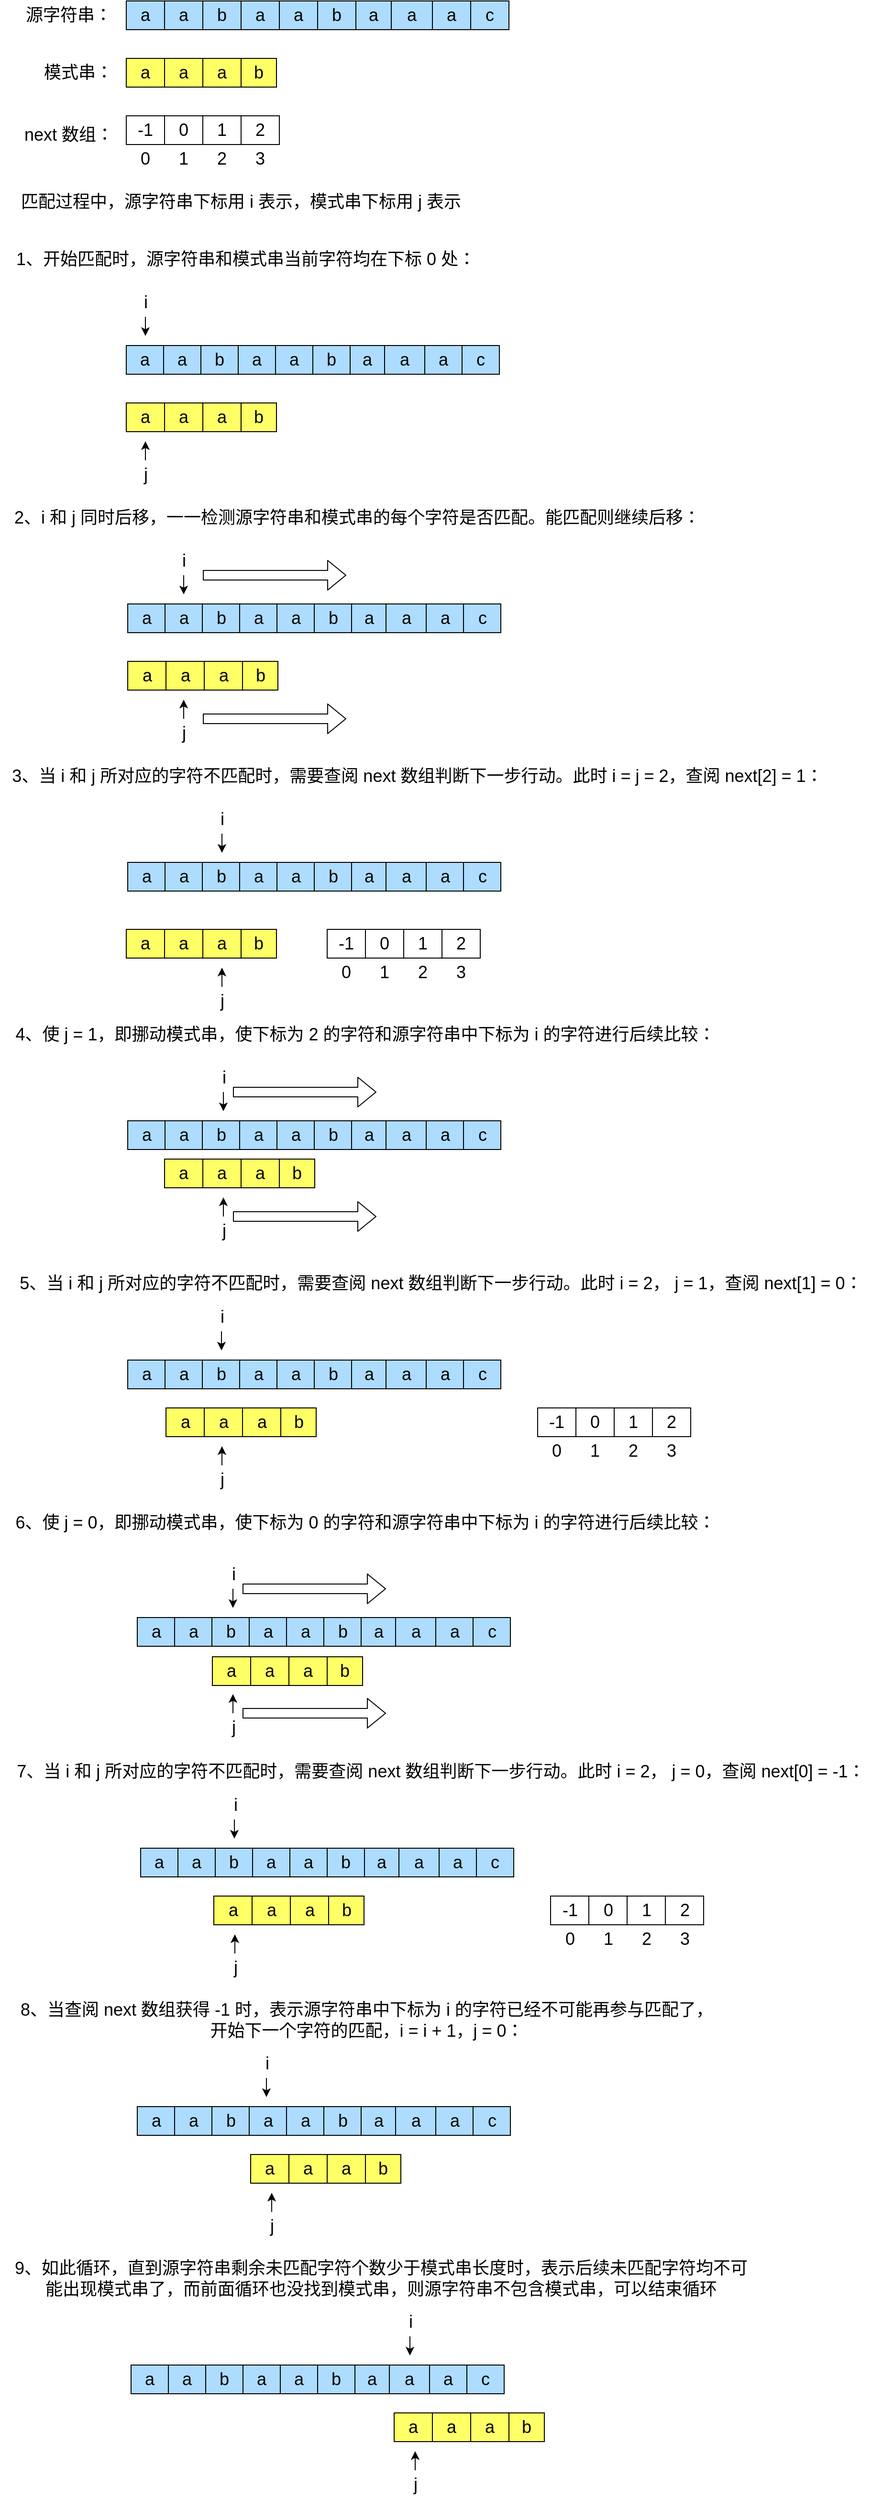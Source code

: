 <mxfile version="15.1.3" type="device"><diagram name="Page-1" id="bd83a815-5ea8-2e97-e5ec-87c9f400f2fa"><mxGraphModel dx="1024" dy="601" grid="1" gridSize="10" guides="1" tooltips="1" connect="1" arrows="1" fold="1" page="1" pageScale="1.5" pageWidth="1169" pageHeight="826" background="#FFFFFF" math="0" shadow="0"><root><mxCell id="0" style=";html=1;"/><mxCell id="1" style=";html=1;" parent="0"/><mxCell id="T4jW7ifg0P0PjtKie2nu-106" value="" style="shape=table;startSize=0;container=1;collapsible=0;childLayout=tableLayout;fontSize=18;" parent="1" vertex="1"><mxGeometry x="140" y="40" width="400" height="30" as="geometry"/></mxCell><mxCell id="T4jW7ifg0P0PjtKie2nu-107" value="" style="shape=partialRectangle;collapsible=0;dropTarget=0;pointerEvents=0;fillColor=none;top=0;left=0;bottom=0;right=0;points=[[0,0.5],[1,0.5]];portConstraint=eastwest;fontSize=18;" parent="T4jW7ifg0P0PjtKie2nu-106" vertex="1"><mxGeometry width="400" height="30" as="geometry"/></mxCell><mxCell id="T4jW7ifg0P0PjtKie2nu-108" value="a" style="shape=partialRectangle;html=1;whiteSpace=wrap;connectable=0;overflow=hidden;top=1;left=1;bottom=1;right=1;pointerEvents=1;fillColor=#ADDCFF;strokeWidth=1;fontSize=18;" parent="T4jW7ifg0P0PjtKie2nu-107" vertex="1"><mxGeometry width="40" height="30" as="geometry"/></mxCell><mxCell id="T4jW7ifg0P0PjtKie2nu-109" value="a" style="shape=partialRectangle;html=1;whiteSpace=wrap;connectable=0;overflow=hidden;top=1;left=1;bottom=1;right=1;pointerEvents=1;fillColor=#ADDCFF;strokeWidth=1;fontSize=18;" parent="T4jW7ifg0P0PjtKie2nu-107" vertex="1"><mxGeometry x="40" width="40" height="30" as="geometry"/></mxCell><mxCell id="T4jW7ifg0P0PjtKie2nu-110" value="b" style="shape=partialRectangle;html=1;whiteSpace=wrap;connectable=0;overflow=hidden;top=1;left=1;bottom=1;right=1;pointerEvents=1;fillColor=#ADDCFF;strokeWidth=1;fontSize=18;" parent="T4jW7ifg0P0PjtKie2nu-107" vertex="1"><mxGeometry x="80" width="40" height="30" as="geometry"/></mxCell><mxCell id="T4jW7ifg0P0PjtKie2nu-111" value="a" style="shape=partialRectangle;html=1;whiteSpace=wrap;connectable=0;overflow=hidden;top=1;left=1;bottom=1;right=1;pointerEvents=1;fillColor=#ADDCFF;strokeWidth=1;fontSize=18;" parent="T4jW7ifg0P0PjtKie2nu-107" vertex="1"><mxGeometry x="120" width="40" height="30" as="geometry"/></mxCell><mxCell id="T4jW7ifg0P0PjtKie2nu-112" value="a" style="shape=partialRectangle;html=1;whiteSpace=wrap;connectable=0;overflow=hidden;top=1;left=1;bottom=1;right=1;pointerEvents=1;fillColor=#ADDCFF;strokeWidth=1;fontSize=18;" parent="T4jW7ifg0P0PjtKie2nu-107" vertex="1"><mxGeometry x="160" width="40" height="30" as="geometry"/></mxCell><mxCell id="T4jW7ifg0P0PjtKie2nu-113" value="b" style="shape=partialRectangle;html=1;whiteSpace=wrap;connectable=0;overflow=hidden;top=1;left=1;bottom=1;right=1;pointerEvents=1;fillColor=#ADDCFF;strokeWidth=1;fontSize=18;" parent="T4jW7ifg0P0PjtKie2nu-107" vertex="1"><mxGeometry x="200" width="40" height="30" as="geometry"/></mxCell><mxCell id="T4jW7ifg0P0PjtKie2nu-114" value="a" style="shape=partialRectangle;html=1;whiteSpace=wrap;connectable=0;overflow=hidden;top=1;left=1;bottom=1;right=1;pointerEvents=1;fillColor=#ADDCFF;strokeWidth=1;fontSize=18;" parent="T4jW7ifg0P0PjtKie2nu-107" vertex="1"><mxGeometry x="240" width="37" height="30" as="geometry"/></mxCell><mxCell id="T4jW7ifg0P0PjtKie2nu-115" value="a" style="shape=partialRectangle;html=1;whiteSpace=wrap;connectable=0;overflow=hidden;top=1;left=1;bottom=1;right=1;pointerEvents=1;fillColor=#ADDCFF;strokeWidth=1;fontSize=18;" parent="T4jW7ifg0P0PjtKie2nu-107" vertex="1"><mxGeometry x="277" width="43" height="30" as="geometry"/></mxCell><mxCell id="T4jW7ifg0P0PjtKie2nu-116" value="a" style="shape=partialRectangle;html=1;whiteSpace=wrap;connectable=0;overflow=hidden;top=1;left=1;bottom=1;right=1;pointerEvents=1;fillColor=#ADDCFF;strokeWidth=1;fontSize=18;" parent="T4jW7ifg0P0PjtKie2nu-107" vertex="1"><mxGeometry x="320" width="40" height="30" as="geometry"/></mxCell><mxCell id="T4jW7ifg0P0PjtKie2nu-117" value="c" style="shape=partialRectangle;html=1;whiteSpace=wrap;connectable=0;overflow=hidden;top=1;left=1;bottom=1;right=1;pointerEvents=1;fillColor=#ADDCFF;strokeWidth=1;fontSize=18;" parent="T4jW7ifg0P0PjtKie2nu-107" vertex="1"><mxGeometry x="360" width="40" height="30" as="geometry"/></mxCell><mxCell id="T4jW7ifg0P0PjtKie2nu-151" value="" style="shape=table;startSize=0;container=1;collapsible=0;childLayout=tableLayout;fontSize=18;" parent="1" vertex="1"><mxGeometry x="140" y="100" width="157" height="30" as="geometry"/></mxCell><mxCell id="T4jW7ifg0P0PjtKie2nu-152" value="" style="shape=partialRectangle;collapsible=0;dropTarget=0;pointerEvents=0;fillColor=none;top=0;left=0;bottom=0;right=0;points=[[0,0.5],[1,0.5]];portConstraint=eastwest;fontSize=18;" parent="T4jW7ifg0P0PjtKie2nu-151" vertex="1"><mxGeometry width="157" height="30" as="geometry"/></mxCell><mxCell id="T4jW7ifg0P0PjtKie2nu-156" value="a" style="shape=partialRectangle;html=1;whiteSpace=wrap;connectable=0;overflow=hidden;top=1;left=1;bottom=1;right=1;pointerEvents=1;strokeWidth=1;fontSize=18;fillColor=#FFFF66;" parent="T4jW7ifg0P0PjtKie2nu-152" vertex="1"><mxGeometry width="40" height="30" as="geometry"/></mxCell><mxCell id="T4jW7ifg0P0PjtKie2nu-157" value="a" style="shape=partialRectangle;html=1;whiteSpace=wrap;connectable=0;overflow=hidden;top=1;left=1;bottom=1;right=1;pointerEvents=1;strokeWidth=1;fontSize=18;fillColor=#FFFF66;" parent="T4jW7ifg0P0PjtKie2nu-152" vertex="1"><mxGeometry x="40" width="40" height="30" as="geometry"/></mxCell><mxCell id="T4jW7ifg0P0PjtKie2nu-158" value="a" style="shape=partialRectangle;html=1;whiteSpace=wrap;connectable=0;overflow=hidden;top=1;left=1;bottom=1;right=1;pointerEvents=1;strokeWidth=1;fontSize=18;fillColor=#FFFF66;" parent="T4jW7ifg0P0PjtKie2nu-152" vertex="1"><mxGeometry x="80" width="40" height="30" as="geometry"/></mxCell><mxCell id="T4jW7ifg0P0PjtKie2nu-159" value="b" style="shape=partialRectangle;html=1;whiteSpace=wrap;connectable=0;overflow=hidden;top=1;left=1;bottom=1;right=1;pointerEvents=1;strokeWidth=1;fontSize=18;fillColor=#FFFF66;" parent="T4jW7ifg0P0PjtKie2nu-152" vertex="1"><mxGeometry x="120" width="37" height="30" as="geometry"/></mxCell><mxCell id="T4jW7ifg0P0PjtKie2nu-163" value="源字符串：" style="text;html=1;strokeColor=none;fillColor=none;align=center;verticalAlign=middle;whiteSpace=wrap;rounded=0;shadow=0;comic=0;sketch=0;fontSize=18;fontColor=#000000;" parent="1" vertex="1"><mxGeometry x="30" y="45" width="100" height="20" as="geometry"/></mxCell><mxCell id="T4jW7ifg0P0PjtKie2nu-164" value="模式串：" style="text;html=1;strokeColor=none;fillColor=none;align=center;verticalAlign=middle;whiteSpace=wrap;rounded=0;shadow=0;comic=0;sketch=0;fontSize=18;fontColor=#000000;" parent="1" vertex="1"><mxGeometry x="40" y="105" width="100" height="20" as="geometry"/></mxCell><mxCell id="T4jW7ifg0P0PjtKie2nu-165" value="" style="shape=table;startSize=0;container=1;collapsible=0;childLayout=tableLayout;fontSize=18;rowLines=1;columnLines=1;fixedRows=0;resizeLast=0;strokeColor=none;" parent="1" vertex="1"><mxGeometry x="140" y="160" width="160" height="60" as="geometry"/></mxCell><mxCell id="T4jW7ifg0P0PjtKie2nu-166" value="" style="shape=partialRectangle;collapsible=0;dropTarget=0;pointerEvents=0;fillColor=none;top=0;left=0;bottom=0;right=0;points=[[0,0.5],[1,0.5]];portConstraint=eastwest;fontSize=18;strokeColor=none;" parent="T4jW7ifg0P0PjtKie2nu-165" vertex="1"><mxGeometry width="160" height="30" as="geometry"/></mxCell><mxCell id="T4jW7ifg0P0PjtKie2nu-167" value="-1" style="shape=partialRectangle;html=1;whiteSpace=wrap;connectable=0;overflow=hidden;fillColor=none;top=1;left=1;bottom=1;right=1;pointerEvents=1;fontSize=18;" parent="T4jW7ifg0P0PjtKie2nu-166" vertex="1"><mxGeometry width="40" height="30" as="geometry"/></mxCell><mxCell id="T4jW7ifg0P0PjtKie2nu-168" value="0" style="shape=partialRectangle;html=1;whiteSpace=wrap;connectable=0;overflow=hidden;fillColor=none;top=1;left=1;bottom=1;right=1;pointerEvents=1;fontSize=18;" parent="T4jW7ifg0P0PjtKie2nu-166" vertex="1"><mxGeometry x="40" width="40" height="30" as="geometry"/></mxCell><mxCell id="T4jW7ifg0P0PjtKie2nu-169" value="1" style="shape=partialRectangle;html=1;whiteSpace=wrap;connectable=0;overflow=hidden;fillColor=none;top=1;left=1;bottom=1;right=1;pointerEvents=1;fontSize=18;" parent="T4jW7ifg0P0PjtKie2nu-166" vertex="1"><mxGeometry x="80" width="40" height="30" as="geometry"/></mxCell><mxCell id="T4jW7ifg0P0PjtKie2nu-170" value="2" style="shape=partialRectangle;html=1;whiteSpace=wrap;connectable=0;overflow=hidden;fillColor=none;top=1;left=1;bottom=1;right=1;pointerEvents=1;fontSize=18;" parent="T4jW7ifg0P0PjtKie2nu-166" vertex="1"><mxGeometry x="120" width="40" height="30" as="geometry"/></mxCell><mxCell id="T4jW7ifg0P0PjtKie2nu-174" value="" style="shape=partialRectangle;collapsible=0;dropTarget=0;pointerEvents=0;fillColor=none;top=0;left=0;bottom=0;right=0;points=[[0,0.5],[1,0.5]];portConstraint=eastwest;fontSize=18;strokeColor=none;" parent="T4jW7ifg0P0PjtKie2nu-165" vertex="1"><mxGeometry y="30" width="160" height="30" as="geometry"/></mxCell><mxCell id="T4jW7ifg0P0PjtKie2nu-175" value="0" style="shape=partialRectangle;html=1;whiteSpace=wrap;connectable=0;overflow=hidden;fillColor=none;top=0;left=0;bottom=0;right=0;pointerEvents=1;fontSize=18;strokeColor=none;" parent="T4jW7ifg0P0PjtKie2nu-174" vertex="1"><mxGeometry width="40" height="30" as="geometry"/></mxCell><mxCell id="T4jW7ifg0P0PjtKie2nu-176" value="1" style="shape=partialRectangle;html=1;whiteSpace=wrap;connectable=0;overflow=hidden;fillColor=none;top=0;left=0;bottom=0;right=0;pointerEvents=1;fontSize=18;strokeColor=none;" parent="T4jW7ifg0P0PjtKie2nu-174" vertex="1"><mxGeometry x="40" width="40" height="30" as="geometry"/></mxCell><mxCell id="T4jW7ifg0P0PjtKie2nu-177" value="2" style="shape=partialRectangle;html=1;whiteSpace=wrap;connectable=0;overflow=hidden;fillColor=none;top=0;left=0;bottom=0;right=0;pointerEvents=1;fontSize=18;strokeColor=none;" parent="T4jW7ifg0P0PjtKie2nu-174" vertex="1"><mxGeometry x="80" width="40" height="30" as="geometry"/></mxCell><mxCell id="T4jW7ifg0P0PjtKie2nu-178" value="3" style="shape=partialRectangle;html=1;whiteSpace=wrap;connectable=0;overflow=hidden;fillColor=none;top=0;left=0;bottom=0;right=0;pointerEvents=1;fontSize=18;strokeColor=none;" parent="T4jW7ifg0P0PjtKie2nu-174" vertex="1"><mxGeometry x="120" width="40" height="30" as="geometry"/></mxCell><mxCell id="T4jW7ifg0P0PjtKie2nu-182" value="next 数组：" style="text;html=1;strokeColor=none;fillColor=none;align=center;verticalAlign=middle;whiteSpace=wrap;rounded=0;shadow=0;comic=0;sketch=0;fontSize=18;fontColor=#000000;" parent="1" vertex="1"><mxGeometry x="30" y="170" width="100" height="20" as="geometry"/></mxCell><mxCell id="T4jW7ifg0P0PjtKie2nu-183" value="匹配过程中，源字符串下标用 i 表示，模式串下标用 j 表示" style="text;html=1;strokeColor=none;fillColor=none;align=center;verticalAlign=middle;whiteSpace=wrap;rounded=0;shadow=0;comic=0;sketch=0;fontSize=18;fontColor=#000000;" parent="1" vertex="1"><mxGeometry x="20" y="240" width="480" height="20" as="geometry"/></mxCell><mxCell id="T4jW7ifg0P0PjtKie2nu-184" value="1、开始匹配时，源字符串和模式串当前字符均在下标 0 处：" style="text;html=1;strokeColor=none;fillColor=none;align=center;verticalAlign=middle;whiteSpace=wrap;rounded=0;shadow=0;comic=0;sketch=0;fontSize=18;fontColor=#000000;" parent="1" vertex="1"><mxGeometry x="20" y="300" width="490" height="20" as="geometry"/></mxCell><mxCell id="T4jW7ifg0P0PjtKie2nu-227" value="" style="shape=table;startSize=0;container=1;collapsible=0;childLayout=tableLayout;fontSize=18;" parent="1" vertex="1"><mxGeometry x="140" y="400" width="390" height="30" as="geometry"/></mxCell><mxCell id="T4jW7ifg0P0PjtKie2nu-228" value="" style="shape=partialRectangle;collapsible=0;dropTarget=0;pointerEvents=0;fillColor=none;top=0;left=0;bottom=0;right=0;points=[[0,0.5],[1,0.5]];portConstraint=eastwest;fontSize=18;" parent="T4jW7ifg0P0PjtKie2nu-227" vertex="1"><mxGeometry width="390" height="30" as="geometry"/></mxCell><mxCell id="T4jW7ifg0P0PjtKie2nu-229" value="a" style="shape=partialRectangle;html=1;whiteSpace=wrap;connectable=0;overflow=hidden;top=1;left=1;bottom=1;right=1;pointerEvents=1;fillColor=#ADDCFF;strokeWidth=1;fontSize=18;" parent="T4jW7ifg0P0PjtKie2nu-228" vertex="1"><mxGeometry width="39" height="30" as="geometry"/></mxCell><mxCell id="T4jW7ifg0P0PjtKie2nu-230" value="a" style="shape=partialRectangle;html=1;whiteSpace=wrap;connectable=0;overflow=hidden;top=1;left=1;bottom=1;right=1;pointerEvents=1;fillColor=#ADDCFF;strokeWidth=1;fontSize=18;" parent="T4jW7ifg0P0PjtKie2nu-228" vertex="1"><mxGeometry x="39" width="39" height="30" as="geometry"/></mxCell><mxCell id="T4jW7ifg0P0PjtKie2nu-231" value="b" style="shape=partialRectangle;html=1;whiteSpace=wrap;connectable=0;overflow=hidden;top=1;left=1;bottom=1;right=1;pointerEvents=1;fillColor=#ADDCFF;strokeWidth=1;fontSize=18;" parent="T4jW7ifg0P0PjtKie2nu-228" vertex="1"><mxGeometry x="78" width="39" height="30" as="geometry"/></mxCell><mxCell id="T4jW7ifg0P0PjtKie2nu-232" value="a" style="shape=partialRectangle;html=1;whiteSpace=wrap;connectable=0;overflow=hidden;top=1;left=1;bottom=1;right=1;pointerEvents=1;fillColor=#ADDCFF;strokeWidth=1;fontSize=18;" parent="T4jW7ifg0P0PjtKie2nu-228" vertex="1"><mxGeometry x="117" width="39" height="30" as="geometry"/></mxCell><mxCell id="T4jW7ifg0P0PjtKie2nu-233" value="a" style="shape=partialRectangle;html=1;whiteSpace=wrap;connectable=0;overflow=hidden;top=1;left=1;bottom=1;right=1;pointerEvents=1;fillColor=#ADDCFF;strokeWidth=1;fontSize=18;" parent="T4jW7ifg0P0PjtKie2nu-228" vertex="1"><mxGeometry x="156" width="39" height="30" as="geometry"/></mxCell><mxCell id="T4jW7ifg0P0PjtKie2nu-234" value="b" style="shape=partialRectangle;html=1;whiteSpace=wrap;connectable=0;overflow=hidden;top=1;left=1;bottom=1;right=1;pointerEvents=1;fillColor=#ADDCFF;strokeWidth=1;fontSize=18;" parent="T4jW7ifg0P0PjtKie2nu-228" vertex="1"><mxGeometry x="195" width="39" height="30" as="geometry"/></mxCell><mxCell id="T4jW7ifg0P0PjtKie2nu-235" value="a" style="shape=partialRectangle;html=1;whiteSpace=wrap;connectable=0;overflow=hidden;top=1;left=1;bottom=1;right=1;pointerEvents=1;fillColor=#ADDCFF;strokeWidth=1;fontSize=18;" parent="T4jW7ifg0P0PjtKie2nu-228" vertex="1"><mxGeometry x="234" width="36" height="30" as="geometry"/></mxCell><mxCell id="T4jW7ifg0P0PjtKie2nu-236" value="a" style="shape=partialRectangle;html=1;whiteSpace=wrap;connectable=0;overflow=hidden;top=1;left=1;bottom=1;right=1;pointerEvents=1;fillColor=#ADDCFF;strokeWidth=1;fontSize=18;" parent="T4jW7ifg0P0PjtKie2nu-228" vertex="1"><mxGeometry x="270" width="42" height="30" as="geometry"/></mxCell><mxCell id="T4jW7ifg0P0PjtKie2nu-237" value="a" style="shape=partialRectangle;html=1;whiteSpace=wrap;connectable=0;overflow=hidden;top=1;left=1;bottom=1;right=1;pointerEvents=1;fillColor=#ADDCFF;strokeWidth=1;fontSize=18;" parent="T4jW7ifg0P0PjtKie2nu-228" vertex="1"><mxGeometry x="312" width="39" height="30" as="geometry"/></mxCell><mxCell id="T4jW7ifg0P0PjtKie2nu-238" value="c" style="shape=partialRectangle;html=1;whiteSpace=wrap;connectable=0;overflow=hidden;top=1;left=1;bottom=1;right=1;pointerEvents=1;fillColor=#ADDCFF;strokeWidth=1;fontSize=18;" parent="T4jW7ifg0P0PjtKie2nu-228" vertex="1"><mxGeometry x="351" width="39" height="30" as="geometry"/></mxCell><mxCell id="T4jW7ifg0P0PjtKie2nu-248" value="" style="endArrow=classic;html=1;fontSize=18;fontColor=#000000;" parent="1" edge="1"><mxGeometry width="50" height="50" relative="1" as="geometry"><mxPoint x="160" y="370" as="sourcePoint"/><mxPoint x="160" y="390" as="targetPoint"/></mxGeometry></mxCell><mxCell id="T4jW7ifg0P0PjtKie2nu-249" value="i" style="text;html=1;align=center;verticalAlign=middle;resizable=0;points=[];autosize=1;strokeColor=none;fillColor=none;fontSize=18;fontColor=#000000;" parent="1" vertex="1"><mxGeometry x="150" y="340" width="20" height="30" as="geometry"/></mxCell><mxCell id="T4jW7ifg0P0PjtKie2nu-251" value="" style="endArrow=classic;html=1;fontSize=18;fontColor=#000000;" parent="1" edge="1"><mxGeometry width="50" height="50" relative="1" as="geometry"><mxPoint x="160" y="520" as="sourcePoint"/><mxPoint x="160" y="500" as="targetPoint"/></mxGeometry></mxCell><mxCell id="T4jW7ifg0P0PjtKie2nu-252" value="j" style="text;html=1;align=center;verticalAlign=middle;resizable=0;points=[];autosize=1;strokeColor=none;fillColor=none;fontSize=18;fontColor=#000000;" parent="1" vertex="1"><mxGeometry x="150" y="520" width="20" height="30" as="geometry"/></mxCell><mxCell id="T4jW7ifg0P0PjtKie2nu-255" value="2、i 和 j 同时后移，一一检测源字符串和模式串的每个字符是否匹配。能匹配则继续后移：" style="text;html=1;strokeColor=none;fillColor=none;align=center;verticalAlign=middle;whiteSpace=wrap;rounded=0;shadow=0;comic=0;sketch=0;fontSize=18;fontColor=#000000;" parent="1" vertex="1"><mxGeometry x="21.5" y="570" width="718.5" height="20" as="geometry"/></mxCell><mxCell id="T4jW7ifg0P0PjtKie2nu-256" value="" style="shape=table;startSize=0;container=1;collapsible=0;childLayout=tableLayout;fontSize=18;" parent="1" vertex="1"><mxGeometry x="141.5" y="670" width="390" height="30" as="geometry"/></mxCell><mxCell id="T4jW7ifg0P0PjtKie2nu-257" value="" style="shape=partialRectangle;collapsible=0;dropTarget=0;pointerEvents=0;fillColor=none;top=0;left=0;bottom=0;right=0;points=[[0,0.5],[1,0.5]];portConstraint=eastwest;fontSize=18;" parent="T4jW7ifg0P0PjtKie2nu-256" vertex="1"><mxGeometry width="390" height="30" as="geometry"/></mxCell><mxCell id="T4jW7ifg0P0PjtKie2nu-258" value="a" style="shape=partialRectangle;html=1;whiteSpace=wrap;connectable=0;overflow=hidden;top=1;left=1;bottom=1;right=1;pointerEvents=1;fillColor=#ADDCFF;strokeWidth=1;fontSize=18;" parent="T4jW7ifg0P0PjtKie2nu-257" vertex="1"><mxGeometry width="39" height="30" as="geometry"/></mxCell><mxCell id="T4jW7ifg0P0PjtKie2nu-259" value="a" style="shape=partialRectangle;html=1;whiteSpace=wrap;connectable=0;overflow=hidden;top=1;left=1;bottom=1;right=1;pointerEvents=1;fillColor=#ADDCFF;strokeWidth=1;fontSize=18;" parent="T4jW7ifg0P0PjtKie2nu-257" vertex="1"><mxGeometry x="39" width="39" height="30" as="geometry"/></mxCell><mxCell id="T4jW7ifg0P0PjtKie2nu-260" value="b" style="shape=partialRectangle;html=1;whiteSpace=wrap;connectable=0;overflow=hidden;top=1;left=1;bottom=1;right=1;pointerEvents=1;fillColor=#ADDCFF;strokeWidth=1;fontSize=18;" parent="T4jW7ifg0P0PjtKie2nu-257" vertex="1"><mxGeometry x="78" width="39" height="30" as="geometry"/></mxCell><mxCell id="T4jW7ifg0P0PjtKie2nu-261" value="a" style="shape=partialRectangle;html=1;whiteSpace=wrap;connectable=0;overflow=hidden;top=1;left=1;bottom=1;right=1;pointerEvents=1;fillColor=#ADDCFF;strokeWidth=1;fontSize=18;" parent="T4jW7ifg0P0PjtKie2nu-257" vertex="1"><mxGeometry x="117" width="39" height="30" as="geometry"/></mxCell><mxCell id="T4jW7ifg0P0PjtKie2nu-262" value="a" style="shape=partialRectangle;html=1;whiteSpace=wrap;connectable=0;overflow=hidden;top=1;left=1;bottom=1;right=1;pointerEvents=1;fillColor=#ADDCFF;strokeWidth=1;fontSize=18;" parent="T4jW7ifg0P0PjtKie2nu-257" vertex="1"><mxGeometry x="156" width="39" height="30" as="geometry"/></mxCell><mxCell id="T4jW7ifg0P0PjtKie2nu-263" value="b" style="shape=partialRectangle;html=1;whiteSpace=wrap;connectable=0;overflow=hidden;top=1;left=1;bottom=1;right=1;pointerEvents=1;fillColor=#ADDCFF;strokeWidth=1;fontSize=18;" parent="T4jW7ifg0P0PjtKie2nu-257" vertex="1"><mxGeometry x="195" width="39" height="30" as="geometry"/></mxCell><mxCell id="T4jW7ifg0P0PjtKie2nu-264" value="a" style="shape=partialRectangle;html=1;whiteSpace=wrap;connectable=0;overflow=hidden;top=1;left=1;bottom=1;right=1;pointerEvents=1;fillColor=#ADDCFF;strokeWidth=1;fontSize=18;" parent="T4jW7ifg0P0PjtKie2nu-257" vertex="1"><mxGeometry x="234" width="36" height="30" as="geometry"/></mxCell><mxCell id="T4jW7ifg0P0PjtKie2nu-265" value="a" style="shape=partialRectangle;html=1;whiteSpace=wrap;connectable=0;overflow=hidden;top=1;left=1;bottom=1;right=1;pointerEvents=1;fillColor=#ADDCFF;strokeWidth=1;fontSize=18;" parent="T4jW7ifg0P0PjtKie2nu-257" vertex="1"><mxGeometry x="270" width="42" height="30" as="geometry"/></mxCell><mxCell id="T4jW7ifg0P0PjtKie2nu-266" value="a" style="shape=partialRectangle;html=1;whiteSpace=wrap;connectable=0;overflow=hidden;top=1;left=1;bottom=1;right=1;pointerEvents=1;fillColor=#ADDCFF;strokeWidth=1;fontSize=18;" parent="T4jW7ifg0P0PjtKie2nu-257" vertex="1"><mxGeometry x="312" width="39" height="30" as="geometry"/></mxCell><mxCell id="T4jW7ifg0P0PjtKie2nu-267" value="c" style="shape=partialRectangle;html=1;whiteSpace=wrap;connectable=0;overflow=hidden;top=1;left=1;bottom=1;right=1;pointerEvents=1;fillColor=#ADDCFF;strokeWidth=1;fontSize=18;" parent="T4jW7ifg0P0PjtKie2nu-257" vertex="1"><mxGeometry x="351" width="39" height="30" as="geometry"/></mxCell><mxCell id="T4jW7ifg0P0PjtKie2nu-277" value="" style="endArrow=classic;html=1;fontSize=18;fontColor=#000000;" parent="1" edge="1"><mxGeometry width="50" height="50" relative="1" as="geometry"><mxPoint x="200" y="640" as="sourcePoint"/><mxPoint x="200" y="660" as="targetPoint"/></mxGeometry></mxCell><mxCell id="T4jW7ifg0P0PjtKie2nu-278" value="i" style="text;html=1;align=center;verticalAlign=middle;resizable=0;points=[];autosize=1;strokeColor=none;fillColor=none;fontSize=18;fontColor=#000000;" parent="1" vertex="1"><mxGeometry x="190" y="610" width="20" height="30" as="geometry"/></mxCell><mxCell id="T4jW7ifg0P0PjtKie2nu-279" value="" style="endArrow=classic;html=1;fontSize=18;fontColor=#000000;" parent="1" edge="1"><mxGeometry width="50" height="50" relative="1" as="geometry"><mxPoint x="200" y="790" as="sourcePoint"/><mxPoint x="200" y="770" as="targetPoint"/></mxGeometry></mxCell><mxCell id="T4jW7ifg0P0PjtKie2nu-280" value="j" style="text;html=1;align=center;verticalAlign=middle;resizable=0;points=[];autosize=1;strokeColor=none;fillColor=none;fontSize=18;fontColor=#000000;" parent="1" vertex="1"><mxGeometry x="190" y="790" width="20" height="30" as="geometry"/></mxCell><mxCell id="T4jW7ifg0P0PjtKie2nu-281" value="" style="shape=flexArrow;endArrow=classic;html=1;fontSize=18;fontColor=#000000;" parent="1" edge="1"><mxGeometry width="50" height="50" relative="1" as="geometry"><mxPoint x="220" y="640" as="sourcePoint"/><mxPoint x="370" y="640" as="targetPoint"/></mxGeometry></mxCell><mxCell id="T4jW7ifg0P0PjtKie2nu-282" value="" style="shape=flexArrow;endArrow=classic;html=1;fontSize=18;fontColor=#000000;" parent="1" edge="1"><mxGeometry width="50" height="50" relative="1" as="geometry"><mxPoint x="220" y="790" as="sourcePoint"/><mxPoint x="370" y="790" as="targetPoint"/></mxGeometry></mxCell><mxCell id="T4jW7ifg0P0PjtKie2nu-283" value="3、当 i 和 j 所对应的字符不匹配时，需要查阅 next 数组判断下一步行动。此时 i = j = 2，查阅 next[2] = 1：" style="text;html=1;strokeColor=none;fillColor=none;align=center;verticalAlign=middle;whiteSpace=wrap;rounded=0;shadow=0;comic=0;sketch=0;fontSize=18;fontColor=#000000;" parent="1" vertex="1"><mxGeometry x="10" y="840" width="868.5" height="20" as="geometry"/></mxCell><mxCell id="T4jW7ifg0P0PjtKie2nu-284" value="" style="shape=table;startSize=0;container=1;collapsible=0;childLayout=tableLayout;fontSize=18;" parent="1" vertex="1"><mxGeometry x="141.5" y="940" width="390" height="30" as="geometry"/></mxCell><mxCell id="T4jW7ifg0P0PjtKie2nu-285" value="" style="shape=partialRectangle;collapsible=0;dropTarget=0;pointerEvents=0;fillColor=none;top=0;left=0;bottom=0;right=0;points=[[0,0.5],[1,0.5]];portConstraint=eastwest;fontSize=18;" parent="T4jW7ifg0P0PjtKie2nu-284" vertex="1"><mxGeometry width="390" height="30" as="geometry"/></mxCell><mxCell id="T4jW7ifg0P0PjtKie2nu-286" value="a" style="shape=partialRectangle;html=1;whiteSpace=wrap;connectable=0;overflow=hidden;top=1;left=1;bottom=1;right=1;pointerEvents=1;fillColor=#ADDCFF;strokeWidth=1;fontSize=18;" parent="T4jW7ifg0P0PjtKie2nu-285" vertex="1"><mxGeometry width="39" height="30" as="geometry"/></mxCell><mxCell id="T4jW7ifg0P0PjtKie2nu-287" value="a" style="shape=partialRectangle;html=1;whiteSpace=wrap;connectable=0;overflow=hidden;top=1;left=1;bottom=1;right=1;pointerEvents=1;fillColor=#ADDCFF;strokeWidth=1;fontSize=18;" parent="T4jW7ifg0P0PjtKie2nu-285" vertex="1"><mxGeometry x="39" width="39" height="30" as="geometry"/></mxCell><mxCell id="T4jW7ifg0P0PjtKie2nu-288" value="b" style="shape=partialRectangle;html=1;whiteSpace=wrap;connectable=0;overflow=hidden;top=1;left=1;bottom=1;right=1;pointerEvents=1;fillColor=#ADDCFF;strokeWidth=1;fontSize=18;" parent="T4jW7ifg0P0PjtKie2nu-285" vertex="1"><mxGeometry x="78" width="39" height="30" as="geometry"/></mxCell><mxCell id="T4jW7ifg0P0PjtKie2nu-289" value="a" style="shape=partialRectangle;html=1;whiteSpace=wrap;connectable=0;overflow=hidden;top=1;left=1;bottom=1;right=1;pointerEvents=1;fillColor=#ADDCFF;strokeWidth=1;fontSize=18;" parent="T4jW7ifg0P0PjtKie2nu-285" vertex="1"><mxGeometry x="117" width="39" height="30" as="geometry"/></mxCell><mxCell id="T4jW7ifg0P0PjtKie2nu-290" value="a" style="shape=partialRectangle;html=1;whiteSpace=wrap;connectable=0;overflow=hidden;top=1;left=1;bottom=1;right=1;pointerEvents=1;fillColor=#ADDCFF;strokeWidth=1;fontSize=18;" parent="T4jW7ifg0P0PjtKie2nu-285" vertex="1"><mxGeometry x="156" width="39" height="30" as="geometry"/></mxCell><mxCell id="T4jW7ifg0P0PjtKie2nu-291" value="b" style="shape=partialRectangle;html=1;whiteSpace=wrap;connectable=0;overflow=hidden;top=1;left=1;bottom=1;right=1;pointerEvents=1;fillColor=#ADDCFF;strokeWidth=1;fontSize=18;" parent="T4jW7ifg0P0PjtKie2nu-285" vertex="1"><mxGeometry x="195" width="39" height="30" as="geometry"/></mxCell><mxCell id="T4jW7ifg0P0PjtKie2nu-292" value="a" style="shape=partialRectangle;html=1;whiteSpace=wrap;connectable=0;overflow=hidden;top=1;left=1;bottom=1;right=1;pointerEvents=1;fillColor=#ADDCFF;strokeWidth=1;fontSize=18;" parent="T4jW7ifg0P0PjtKie2nu-285" vertex="1"><mxGeometry x="234" width="36" height="30" as="geometry"/></mxCell><mxCell id="T4jW7ifg0P0PjtKie2nu-293" value="a" style="shape=partialRectangle;html=1;whiteSpace=wrap;connectable=0;overflow=hidden;top=1;left=1;bottom=1;right=1;pointerEvents=1;fillColor=#ADDCFF;strokeWidth=1;fontSize=18;" parent="T4jW7ifg0P0PjtKie2nu-285" vertex="1"><mxGeometry x="270" width="42" height="30" as="geometry"/></mxCell><mxCell id="T4jW7ifg0P0PjtKie2nu-294" value="a" style="shape=partialRectangle;html=1;whiteSpace=wrap;connectable=0;overflow=hidden;top=1;left=1;bottom=1;right=1;pointerEvents=1;fillColor=#ADDCFF;strokeWidth=1;fontSize=18;" parent="T4jW7ifg0P0PjtKie2nu-285" vertex="1"><mxGeometry x="312" width="39" height="30" as="geometry"/></mxCell><mxCell id="T4jW7ifg0P0PjtKie2nu-295" value="c" style="shape=partialRectangle;html=1;whiteSpace=wrap;connectable=0;overflow=hidden;top=1;left=1;bottom=1;right=1;pointerEvents=1;fillColor=#ADDCFF;strokeWidth=1;fontSize=18;" parent="T4jW7ifg0P0PjtKie2nu-285" vertex="1"><mxGeometry x="351" width="39" height="30" as="geometry"/></mxCell><mxCell id="T4jW7ifg0P0PjtKie2nu-305" value="" style="endArrow=classic;html=1;fontSize=18;fontColor=#000000;" parent="1" edge="1"><mxGeometry width="50" height="50" relative="1" as="geometry"><mxPoint x="240" y="910" as="sourcePoint"/><mxPoint x="240" y="930" as="targetPoint"/></mxGeometry></mxCell><mxCell id="T4jW7ifg0P0PjtKie2nu-306" value="i" style="text;html=1;align=center;verticalAlign=middle;resizable=0;points=[];autosize=1;strokeColor=none;fillColor=none;fontSize=18;fontColor=#000000;" parent="1" vertex="1"><mxGeometry x="230" y="880" width="20" height="30" as="geometry"/></mxCell><mxCell id="T4jW7ifg0P0PjtKie2nu-307" value="" style="endArrow=classic;html=1;fontSize=18;fontColor=#000000;" parent="1" edge="1"><mxGeometry width="50" height="50" relative="1" as="geometry"><mxPoint x="240" y="1070" as="sourcePoint"/><mxPoint x="240" y="1050" as="targetPoint"/></mxGeometry></mxCell><mxCell id="T4jW7ifg0P0PjtKie2nu-308" value="j" style="text;html=1;align=center;verticalAlign=middle;resizable=0;points=[];autosize=1;strokeColor=none;fillColor=none;fontSize=18;fontColor=#000000;" parent="1" vertex="1"><mxGeometry x="230" y="1070" width="20" height="30" as="geometry"/></mxCell><mxCell id="T4jW7ifg0P0PjtKie2nu-337" value="4、使 j = 1，即挪动模式串，使下标为 2 的字符和源字符串中下标为 i 的字符进行后续比较：" style="text;html=1;strokeColor=none;fillColor=none;align=center;verticalAlign=middle;whiteSpace=wrap;rounded=0;shadow=0;comic=0;sketch=0;fontSize=18;fontColor=#000000;" parent="1" vertex="1"><mxGeometry x="10" y="1110" width="760" height="20" as="geometry"/></mxCell><mxCell id="T4jW7ifg0P0PjtKie2nu-338" value="" style="shape=table;startSize=0;container=1;collapsible=0;childLayout=tableLayout;fontSize=18;" parent="1" vertex="1"><mxGeometry x="141.5" y="1210" width="390" height="30" as="geometry"/></mxCell><mxCell id="T4jW7ifg0P0PjtKie2nu-339" value="" style="shape=partialRectangle;collapsible=0;dropTarget=0;pointerEvents=0;fillColor=none;top=0;left=0;bottom=0;right=0;points=[[0,0.5],[1,0.5]];portConstraint=eastwest;fontSize=18;" parent="T4jW7ifg0P0PjtKie2nu-338" vertex="1"><mxGeometry width="390" height="30" as="geometry"/></mxCell><mxCell id="T4jW7ifg0P0PjtKie2nu-340" value="a" style="shape=partialRectangle;html=1;whiteSpace=wrap;connectable=0;overflow=hidden;top=1;left=1;bottom=1;right=1;pointerEvents=1;fillColor=#ADDCFF;strokeWidth=1;fontSize=18;" parent="T4jW7ifg0P0PjtKie2nu-339" vertex="1"><mxGeometry width="39" height="30" as="geometry"/></mxCell><mxCell id="T4jW7ifg0P0PjtKie2nu-341" value="a" style="shape=partialRectangle;html=1;whiteSpace=wrap;connectable=0;overflow=hidden;top=1;left=1;bottom=1;right=1;pointerEvents=1;fillColor=#ADDCFF;strokeWidth=1;fontSize=18;" parent="T4jW7ifg0P0PjtKie2nu-339" vertex="1"><mxGeometry x="39" width="39" height="30" as="geometry"/></mxCell><mxCell id="T4jW7ifg0P0PjtKie2nu-342" value="b" style="shape=partialRectangle;html=1;whiteSpace=wrap;connectable=0;overflow=hidden;top=1;left=1;bottom=1;right=1;pointerEvents=1;fillColor=#ADDCFF;strokeWidth=1;fontSize=18;" parent="T4jW7ifg0P0PjtKie2nu-339" vertex="1"><mxGeometry x="78" width="39" height="30" as="geometry"/></mxCell><mxCell id="T4jW7ifg0P0PjtKie2nu-343" value="a" style="shape=partialRectangle;html=1;whiteSpace=wrap;connectable=0;overflow=hidden;top=1;left=1;bottom=1;right=1;pointerEvents=1;fillColor=#ADDCFF;strokeWidth=1;fontSize=18;" parent="T4jW7ifg0P0PjtKie2nu-339" vertex="1"><mxGeometry x="117" width="39" height="30" as="geometry"/></mxCell><mxCell id="T4jW7ifg0P0PjtKie2nu-344" value="a" style="shape=partialRectangle;html=1;whiteSpace=wrap;connectable=0;overflow=hidden;top=1;left=1;bottom=1;right=1;pointerEvents=1;fillColor=#ADDCFF;strokeWidth=1;fontSize=18;" parent="T4jW7ifg0P0PjtKie2nu-339" vertex="1"><mxGeometry x="156" width="39" height="30" as="geometry"/></mxCell><mxCell id="T4jW7ifg0P0PjtKie2nu-345" value="b" style="shape=partialRectangle;html=1;whiteSpace=wrap;connectable=0;overflow=hidden;top=1;left=1;bottom=1;right=1;pointerEvents=1;fillColor=#ADDCFF;strokeWidth=1;fontSize=18;" parent="T4jW7ifg0P0PjtKie2nu-339" vertex="1"><mxGeometry x="195" width="39" height="30" as="geometry"/></mxCell><mxCell id="T4jW7ifg0P0PjtKie2nu-346" value="a" style="shape=partialRectangle;html=1;whiteSpace=wrap;connectable=0;overflow=hidden;top=1;left=1;bottom=1;right=1;pointerEvents=1;fillColor=#ADDCFF;strokeWidth=1;fontSize=18;" parent="T4jW7ifg0P0PjtKie2nu-339" vertex="1"><mxGeometry x="234" width="36" height="30" as="geometry"/></mxCell><mxCell id="T4jW7ifg0P0PjtKie2nu-347" value="a" style="shape=partialRectangle;html=1;whiteSpace=wrap;connectable=0;overflow=hidden;top=1;left=1;bottom=1;right=1;pointerEvents=1;fillColor=#ADDCFF;strokeWidth=1;fontSize=18;" parent="T4jW7ifg0P0PjtKie2nu-339" vertex="1"><mxGeometry x="270" width="42" height="30" as="geometry"/></mxCell><mxCell id="T4jW7ifg0P0PjtKie2nu-348" value="a" style="shape=partialRectangle;html=1;whiteSpace=wrap;connectable=0;overflow=hidden;top=1;left=1;bottom=1;right=1;pointerEvents=1;fillColor=#ADDCFF;strokeWidth=1;fontSize=18;" parent="T4jW7ifg0P0PjtKie2nu-339" vertex="1"><mxGeometry x="312" width="39" height="30" as="geometry"/></mxCell><mxCell id="T4jW7ifg0P0PjtKie2nu-349" value="c" style="shape=partialRectangle;html=1;whiteSpace=wrap;connectable=0;overflow=hidden;top=1;left=1;bottom=1;right=1;pointerEvents=1;fillColor=#ADDCFF;strokeWidth=1;fontSize=18;" parent="T4jW7ifg0P0PjtKie2nu-339" vertex="1"><mxGeometry x="351" width="39" height="30" as="geometry"/></mxCell><mxCell id="T4jW7ifg0P0PjtKie2nu-359" value="" style="endArrow=classic;html=1;fontSize=18;fontColor=#000000;" parent="1" edge="1"><mxGeometry width="50" height="50" relative="1" as="geometry"><mxPoint x="241.5" y="1180" as="sourcePoint"/><mxPoint x="241.5" y="1200" as="targetPoint"/></mxGeometry></mxCell><mxCell id="T4jW7ifg0P0PjtKie2nu-360" value="i" style="text;html=1;align=center;verticalAlign=middle;resizable=0;points=[];autosize=1;strokeColor=none;fillColor=none;fontSize=18;fontColor=#000000;" parent="1" vertex="1"><mxGeometry x="231.5" y="1150" width="20" height="30" as="geometry"/></mxCell><mxCell id="T4jW7ifg0P0PjtKie2nu-361" value="" style="endArrow=classic;html=1;fontSize=18;fontColor=#000000;" parent="1" edge="1"><mxGeometry width="50" height="50" relative="1" as="geometry"><mxPoint x="241.5" y="1310" as="sourcePoint"/><mxPoint x="241.5" y="1290" as="targetPoint"/></mxGeometry></mxCell><mxCell id="T4jW7ifg0P0PjtKie2nu-362" value="j" style="text;html=1;align=center;verticalAlign=middle;resizable=0;points=[];autosize=1;strokeColor=none;fillColor=none;fontSize=18;fontColor=#000000;" parent="1" vertex="1"><mxGeometry x="231.5" y="1310" width="20" height="30" as="geometry"/></mxCell><mxCell id="T4jW7ifg0P0PjtKie2nu-414" value="" style="shape=table;startSize=0;container=1;collapsible=0;childLayout=tableLayout;fontSize=18;" parent="1" vertex="1"><mxGeometry x="141.5" y="1460" width="390" height="30" as="geometry"/></mxCell><mxCell id="T4jW7ifg0P0PjtKie2nu-415" value="" style="shape=partialRectangle;collapsible=0;dropTarget=0;pointerEvents=0;fillColor=none;top=0;left=0;bottom=0;right=0;points=[[0,0.5],[1,0.5]];portConstraint=eastwest;fontSize=18;" parent="T4jW7ifg0P0PjtKie2nu-414" vertex="1"><mxGeometry width="390" height="30" as="geometry"/></mxCell><mxCell id="T4jW7ifg0P0PjtKie2nu-416" value="a" style="shape=partialRectangle;html=1;whiteSpace=wrap;connectable=0;overflow=hidden;top=1;left=1;bottom=1;right=1;pointerEvents=1;fillColor=#ADDCFF;strokeWidth=1;fontSize=18;" parent="T4jW7ifg0P0PjtKie2nu-415" vertex="1"><mxGeometry width="39" height="30" as="geometry"/></mxCell><mxCell id="T4jW7ifg0P0PjtKie2nu-417" value="a" style="shape=partialRectangle;html=1;whiteSpace=wrap;connectable=0;overflow=hidden;top=1;left=1;bottom=1;right=1;pointerEvents=1;fillColor=#ADDCFF;strokeWidth=1;fontSize=18;" parent="T4jW7ifg0P0PjtKie2nu-415" vertex="1"><mxGeometry x="39" width="39" height="30" as="geometry"/></mxCell><mxCell id="T4jW7ifg0P0PjtKie2nu-418" value="b" style="shape=partialRectangle;html=1;whiteSpace=wrap;connectable=0;overflow=hidden;top=1;left=1;bottom=1;right=1;pointerEvents=1;fillColor=#ADDCFF;strokeWidth=1;fontSize=18;" parent="T4jW7ifg0P0PjtKie2nu-415" vertex="1"><mxGeometry x="78" width="39" height="30" as="geometry"/></mxCell><mxCell id="T4jW7ifg0P0PjtKie2nu-419" value="a" style="shape=partialRectangle;html=1;whiteSpace=wrap;connectable=0;overflow=hidden;top=1;left=1;bottom=1;right=1;pointerEvents=1;fillColor=#ADDCFF;strokeWidth=1;fontSize=18;" parent="T4jW7ifg0P0PjtKie2nu-415" vertex="1"><mxGeometry x="117" width="39" height="30" as="geometry"/></mxCell><mxCell id="T4jW7ifg0P0PjtKie2nu-420" value="a" style="shape=partialRectangle;html=1;whiteSpace=wrap;connectable=0;overflow=hidden;top=1;left=1;bottom=1;right=1;pointerEvents=1;fillColor=#ADDCFF;strokeWidth=1;fontSize=18;" parent="T4jW7ifg0P0PjtKie2nu-415" vertex="1"><mxGeometry x="156" width="39" height="30" as="geometry"/></mxCell><mxCell id="T4jW7ifg0P0PjtKie2nu-421" value="b" style="shape=partialRectangle;html=1;whiteSpace=wrap;connectable=0;overflow=hidden;top=1;left=1;bottom=1;right=1;pointerEvents=1;fillColor=#ADDCFF;strokeWidth=1;fontSize=18;" parent="T4jW7ifg0P0PjtKie2nu-415" vertex="1"><mxGeometry x="195" width="39" height="30" as="geometry"/></mxCell><mxCell id="T4jW7ifg0P0PjtKie2nu-422" value="a" style="shape=partialRectangle;html=1;whiteSpace=wrap;connectable=0;overflow=hidden;top=1;left=1;bottom=1;right=1;pointerEvents=1;fillColor=#ADDCFF;strokeWidth=1;fontSize=18;" parent="T4jW7ifg0P0PjtKie2nu-415" vertex="1"><mxGeometry x="234" width="36" height="30" as="geometry"/></mxCell><mxCell id="T4jW7ifg0P0PjtKie2nu-423" value="a" style="shape=partialRectangle;html=1;whiteSpace=wrap;connectable=0;overflow=hidden;top=1;left=1;bottom=1;right=1;pointerEvents=1;fillColor=#ADDCFF;strokeWidth=1;fontSize=18;" parent="T4jW7ifg0P0PjtKie2nu-415" vertex="1"><mxGeometry x="270" width="42" height="30" as="geometry"/></mxCell><mxCell id="T4jW7ifg0P0PjtKie2nu-424" value="a" style="shape=partialRectangle;html=1;whiteSpace=wrap;connectable=0;overflow=hidden;top=1;left=1;bottom=1;right=1;pointerEvents=1;fillColor=#ADDCFF;strokeWidth=1;fontSize=18;" parent="T4jW7ifg0P0PjtKie2nu-415" vertex="1"><mxGeometry x="312" width="39" height="30" as="geometry"/></mxCell><mxCell id="T4jW7ifg0P0PjtKie2nu-425" value="c" style="shape=partialRectangle;html=1;whiteSpace=wrap;connectable=0;overflow=hidden;top=1;left=1;bottom=1;right=1;pointerEvents=1;fillColor=#ADDCFF;strokeWidth=1;fontSize=18;" parent="T4jW7ifg0P0PjtKie2nu-415" vertex="1"><mxGeometry x="351" width="39" height="30" as="geometry"/></mxCell><mxCell id="T4jW7ifg0P0PjtKie2nu-435" value="" style="endArrow=classic;html=1;fontSize=18;fontColor=#000000;" parent="1" edge="1"><mxGeometry width="50" height="50" relative="1" as="geometry"><mxPoint x="239.5" y="1430" as="sourcePoint"/><mxPoint x="239.5" y="1450" as="targetPoint"/></mxGeometry></mxCell><mxCell id="T4jW7ifg0P0PjtKie2nu-436" value="i" style="text;html=1;align=center;verticalAlign=middle;resizable=0;points=[];autosize=1;strokeColor=none;fillColor=none;fontSize=18;fontColor=#000000;" parent="1" vertex="1"><mxGeometry x="230" y="1400" width="20" height="30" as="geometry"/></mxCell><mxCell id="T4jW7ifg0P0PjtKie2nu-437" value="" style="endArrow=classic;html=1;fontSize=18;fontColor=#000000;" parent="1" edge="1"><mxGeometry width="50" height="50" relative="1" as="geometry"><mxPoint x="240" y="1570" as="sourcePoint"/><mxPoint x="240" y="1550" as="targetPoint"/></mxGeometry></mxCell><mxCell id="T4jW7ifg0P0PjtKie2nu-438" value="j" style="text;html=1;align=center;verticalAlign=middle;resizable=0;points=[];autosize=1;strokeColor=none;fillColor=none;fontSize=18;fontColor=#000000;" parent="1" vertex="1"><mxGeometry x="230" y="1570" width="20" height="30" as="geometry"/></mxCell><mxCell id="T4jW7ifg0P0PjtKie2nu-439" value="" style="shape=flexArrow;endArrow=classic;html=1;fontSize=18;fontColor=#000000;" parent="1" edge="1"><mxGeometry width="50" height="50" relative="1" as="geometry"><mxPoint x="251.5" y="1180" as="sourcePoint"/><mxPoint x="401.5" y="1180" as="targetPoint"/></mxGeometry></mxCell><mxCell id="T4jW7ifg0P0PjtKie2nu-440" value="" style="shape=flexArrow;endArrow=classic;html=1;fontSize=18;fontColor=#000000;" parent="1" edge="1"><mxGeometry width="50" height="50" relative="1" as="geometry"><mxPoint x="251.5" y="1310" as="sourcePoint"/><mxPoint x="401.5" y="1310" as="targetPoint"/></mxGeometry></mxCell><mxCell id="-oUw3_yXlaK1P4UyHfQX-1" value="" style="shape=table;startSize=0;container=1;collapsible=0;childLayout=tableLayout;fontSize=18;" vertex="1" parent="1"><mxGeometry x="140" y="460" width="157" height="30" as="geometry"/></mxCell><mxCell id="-oUw3_yXlaK1P4UyHfQX-2" value="" style="shape=partialRectangle;collapsible=0;dropTarget=0;pointerEvents=0;fillColor=none;top=0;left=0;bottom=0;right=0;points=[[0,0.5],[1,0.5]];portConstraint=eastwest;fontSize=18;" vertex="1" parent="-oUw3_yXlaK1P4UyHfQX-1"><mxGeometry width="157" height="30" as="geometry"/></mxCell><mxCell id="-oUw3_yXlaK1P4UyHfQX-3" value="a" style="shape=partialRectangle;html=1;whiteSpace=wrap;connectable=0;overflow=hidden;top=1;left=1;bottom=1;right=1;pointerEvents=1;strokeWidth=1;fontSize=18;fillColor=#FFFF66;" vertex="1" parent="-oUw3_yXlaK1P4UyHfQX-2"><mxGeometry width="40" height="30" as="geometry"/></mxCell><mxCell id="-oUw3_yXlaK1P4UyHfQX-4" value="a" style="shape=partialRectangle;html=1;whiteSpace=wrap;connectable=0;overflow=hidden;top=1;left=1;bottom=1;right=1;pointerEvents=1;strokeWidth=1;fontSize=18;fillColor=#FFFF66;" vertex="1" parent="-oUw3_yXlaK1P4UyHfQX-2"><mxGeometry x="40" width="40" height="30" as="geometry"/></mxCell><mxCell id="-oUw3_yXlaK1P4UyHfQX-5" value="a" style="shape=partialRectangle;html=1;whiteSpace=wrap;connectable=0;overflow=hidden;top=1;left=1;bottom=1;right=1;pointerEvents=1;strokeWidth=1;fontSize=18;fillColor=#FFFF66;" vertex="1" parent="-oUw3_yXlaK1P4UyHfQX-2"><mxGeometry x="80" width="40" height="30" as="geometry"/></mxCell><mxCell id="-oUw3_yXlaK1P4UyHfQX-6" value="b" style="shape=partialRectangle;html=1;whiteSpace=wrap;connectable=0;overflow=hidden;top=1;left=1;bottom=1;right=1;pointerEvents=1;strokeWidth=1;fontSize=18;fillColor=#FFFF66;" vertex="1" parent="-oUw3_yXlaK1P4UyHfQX-2"><mxGeometry x="120" width="37" height="30" as="geometry"/></mxCell><mxCell id="-oUw3_yXlaK1P4UyHfQX-7" value="" style="shape=table;startSize=0;container=1;collapsible=0;childLayout=tableLayout;fontSize=18;" vertex="1" parent="1"><mxGeometry x="141.5" y="730" width="157" height="30" as="geometry"/></mxCell><mxCell id="-oUw3_yXlaK1P4UyHfQX-8" value="" style="shape=partialRectangle;collapsible=0;dropTarget=0;pointerEvents=0;fillColor=none;top=0;left=0;bottom=0;right=0;points=[[0,0.5],[1,0.5]];portConstraint=eastwest;fontSize=18;" vertex="1" parent="-oUw3_yXlaK1P4UyHfQX-7"><mxGeometry width="157" height="30" as="geometry"/></mxCell><mxCell id="-oUw3_yXlaK1P4UyHfQX-9" value="a" style="shape=partialRectangle;html=1;whiteSpace=wrap;connectable=0;overflow=hidden;top=1;left=1;bottom=1;right=1;pointerEvents=1;strokeWidth=1;fontSize=18;fillColor=#FFFF66;" vertex="1" parent="-oUw3_yXlaK1P4UyHfQX-8"><mxGeometry width="40" height="30" as="geometry"/></mxCell><mxCell id="-oUw3_yXlaK1P4UyHfQX-10" value="a" style="shape=partialRectangle;html=1;whiteSpace=wrap;connectable=0;overflow=hidden;top=1;left=1;bottom=1;right=1;pointerEvents=1;strokeWidth=1;fontSize=18;fillColor=#FFFF66;" vertex="1" parent="-oUw3_yXlaK1P4UyHfQX-8"><mxGeometry x="40" width="40" height="30" as="geometry"/></mxCell><mxCell id="-oUw3_yXlaK1P4UyHfQX-11" value="a" style="shape=partialRectangle;html=1;whiteSpace=wrap;connectable=0;overflow=hidden;top=1;left=1;bottom=1;right=1;pointerEvents=1;strokeWidth=1;fontSize=18;fillColor=#FFFF66;" vertex="1" parent="-oUw3_yXlaK1P4UyHfQX-8"><mxGeometry x="80" width="40" height="30" as="geometry"/></mxCell><mxCell id="-oUw3_yXlaK1P4UyHfQX-12" value="b" style="shape=partialRectangle;html=1;whiteSpace=wrap;connectable=0;overflow=hidden;top=1;left=1;bottom=1;right=1;pointerEvents=1;strokeWidth=1;fontSize=18;fillColor=#FFFF66;" vertex="1" parent="-oUw3_yXlaK1P4UyHfQX-8"><mxGeometry x="120" width="37" height="30" as="geometry"/></mxCell><mxCell id="-oUw3_yXlaK1P4UyHfQX-13" value="" style="shape=table;startSize=0;container=1;collapsible=0;childLayout=tableLayout;fontSize=18;" vertex="1" parent="1"><mxGeometry x="140" y="1010" width="157" height="30" as="geometry"/></mxCell><mxCell id="-oUw3_yXlaK1P4UyHfQX-14" value="" style="shape=partialRectangle;collapsible=0;dropTarget=0;pointerEvents=0;fillColor=none;top=0;left=0;bottom=0;right=0;points=[[0,0.5],[1,0.5]];portConstraint=eastwest;fontSize=18;" vertex="1" parent="-oUw3_yXlaK1P4UyHfQX-13"><mxGeometry width="157" height="30" as="geometry"/></mxCell><mxCell id="-oUw3_yXlaK1P4UyHfQX-15" value="a" style="shape=partialRectangle;html=1;whiteSpace=wrap;connectable=0;overflow=hidden;top=1;left=1;bottom=1;right=1;pointerEvents=1;strokeWidth=1;fontSize=18;fillColor=#FFFF66;" vertex="1" parent="-oUw3_yXlaK1P4UyHfQX-14"><mxGeometry width="40" height="30" as="geometry"/></mxCell><mxCell id="-oUw3_yXlaK1P4UyHfQX-16" value="a" style="shape=partialRectangle;html=1;whiteSpace=wrap;connectable=0;overflow=hidden;top=1;left=1;bottom=1;right=1;pointerEvents=1;strokeWidth=1;fontSize=18;fillColor=#FFFF66;" vertex="1" parent="-oUw3_yXlaK1P4UyHfQX-14"><mxGeometry x="40" width="40" height="30" as="geometry"/></mxCell><mxCell id="-oUw3_yXlaK1P4UyHfQX-17" value="a" style="shape=partialRectangle;html=1;whiteSpace=wrap;connectable=0;overflow=hidden;top=1;left=1;bottom=1;right=1;pointerEvents=1;strokeWidth=1;fontSize=18;fillColor=#FFFF66;" vertex="1" parent="-oUw3_yXlaK1P4UyHfQX-14"><mxGeometry x="80" width="40" height="30" as="geometry"/></mxCell><mxCell id="-oUw3_yXlaK1P4UyHfQX-18" value="b" style="shape=partialRectangle;html=1;whiteSpace=wrap;connectable=0;overflow=hidden;top=1;left=1;bottom=1;right=1;pointerEvents=1;strokeWidth=1;fontSize=18;fillColor=#FFFF66;" vertex="1" parent="-oUw3_yXlaK1P4UyHfQX-14"><mxGeometry x="120" width="37" height="30" as="geometry"/></mxCell><mxCell id="-oUw3_yXlaK1P4UyHfQX-24" value="" style="shape=table;startSize=0;container=1;collapsible=0;childLayout=tableLayout;fontSize=18;rowLines=1;columnLines=1;fixedRows=0;resizeLast=0;strokeColor=none;" vertex="1" parent="1"><mxGeometry x="350" y="1010" width="160" height="60" as="geometry"/></mxCell><mxCell id="-oUw3_yXlaK1P4UyHfQX-25" value="" style="shape=partialRectangle;collapsible=0;dropTarget=0;pointerEvents=0;fillColor=none;top=0;left=0;bottom=0;right=0;points=[[0,0.5],[1,0.5]];portConstraint=eastwest;fontSize=18;strokeColor=none;" vertex="1" parent="-oUw3_yXlaK1P4UyHfQX-24"><mxGeometry width="160" height="30" as="geometry"/></mxCell><mxCell id="-oUw3_yXlaK1P4UyHfQX-26" value="-1" style="shape=partialRectangle;html=1;whiteSpace=wrap;connectable=0;overflow=hidden;fillColor=none;top=1;left=1;bottom=1;right=1;pointerEvents=1;fontSize=18;" vertex="1" parent="-oUw3_yXlaK1P4UyHfQX-25"><mxGeometry width="40" height="30" as="geometry"/></mxCell><mxCell id="-oUw3_yXlaK1P4UyHfQX-27" value="0" style="shape=partialRectangle;html=1;whiteSpace=wrap;connectable=0;overflow=hidden;fillColor=none;top=1;left=1;bottom=1;right=1;pointerEvents=1;fontSize=18;" vertex="1" parent="-oUw3_yXlaK1P4UyHfQX-25"><mxGeometry x="40" width="40" height="30" as="geometry"/></mxCell><mxCell id="-oUw3_yXlaK1P4UyHfQX-28" value="1" style="shape=partialRectangle;html=1;whiteSpace=wrap;connectable=0;overflow=hidden;fillColor=none;top=1;left=1;bottom=1;right=1;pointerEvents=1;fontSize=18;" vertex="1" parent="-oUw3_yXlaK1P4UyHfQX-25"><mxGeometry x="80" width="40" height="30" as="geometry"/></mxCell><mxCell id="-oUw3_yXlaK1P4UyHfQX-29" value="2" style="shape=partialRectangle;html=1;whiteSpace=wrap;connectable=0;overflow=hidden;fillColor=none;top=1;left=1;bottom=1;right=1;pointerEvents=1;fontSize=18;" vertex="1" parent="-oUw3_yXlaK1P4UyHfQX-25"><mxGeometry x="120" width="40" height="30" as="geometry"/></mxCell><mxCell id="-oUw3_yXlaK1P4UyHfQX-30" value="" style="shape=partialRectangle;collapsible=0;dropTarget=0;pointerEvents=0;fillColor=none;top=0;left=0;bottom=0;right=0;points=[[0,0.5],[1,0.5]];portConstraint=eastwest;fontSize=18;strokeColor=none;" vertex="1" parent="-oUw3_yXlaK1P4UyHfQX-24"><mxGeometry y="30" width="160" height="30" as="geometry"/></mxCell><mxCell id="-oUw3_yXlaK1P4UyHfQX-31" value="0" style="shape=partialRectangle;html=1;whiteSpace=wrap;connectable=0;overflow=hidden;fillColor=none;top=0;left=0;bottom=0;right=0;pointerEvents=1;fontSize=18;strokeColor=none;" vertex="1" parent="-oUw3_yXlaK1P4UyHfQX-30"><mxGeometry width="40" height="30" as="geometry"/></mxCell><mxCell id="-oUw3_yXlaK1P4UyHfQX-32" value="1" style="shape=partialRectangle;html=1;whiteSpace=wrap;connectable=0;overflow=hidden;fillColor=none;top=0;left=0;bottom=0;right=0;pointerEvents=1;fontSize=18;strokeColor=none;" vertex="1" parent="-oUw3_yXlaK1P4UyHfQX-30"><mxGeometry x="40" width="40" height="30" as="geometry"/></mxCell><mxCell id="-oUw3_yXlaK1P4UyHfQX-33" value="2" style="shape=partialRectangle;html=1;whiteSpace=wrap;connectable=0;overflow=hidden;fillColor=none;top=0;left=0;bottom=0;right=0;pointerEvents=1;fontSize=18;strokeColor=none;" vertex="1" parent="-oUw3_yXlaK1P4UyHfQX-30"><mxGeometry x="80" width="40" height="30" as="geometry"/></mxCell><mxCell id="-oUw3_yXlaK1P4UyHfQX-34" value="3" style="shape=partialRectangle;html=1;whiteSpace=wrap;connectable=0;overflow=hidden;fillColor=none;top=0;left=0;bottom=0;right=0;pointerEvents=1;fontSize=18;strokeColor=none;" vertex="1" parent="-oUw3_yXlaK1P4UyHfQX-30"><mxGeometry x="120" width="40" height="30" as="geometry"/></mxCell><mxCell id="-oUw3_yXlaK1P4UyHfQX-35" value="5、当 i 和 j 所对应的字符不匹配时，需要查阅 next 数组判断下一步行动。此时 i = 2， j = 1，查阅 next[1] = 0：" style="text;html=1;strokeColor=none;fillColor=none;align=center;verticalAlign=middle;whiteSpace=wrap;rounded=0;shadow=0;comic=0;sketch=0;fontSize=18;fontColor=#000000;" vertex="1" parent="1"><mxGeometry x="8" y="1370" width="922" height="20" as="geometry"/></mxCell><mxCell id="-oUw3_yXlaK1P4UyHfQX-36" value="" style="shape=table;startSize=0;container=1;collapsible=0;childLayout=tableLayout;fontSize=18;rowLines=1;columnLines=1;fixedRows=0;resizeLast=0;strokeColor=none;" vertex="1" parent="1"><mxGeometry x="570" y="1510" width="160" height="60" as="geometry"/></mxCell><mxCell id="-oUw3_yXlaK1P4UyHfQX-37" value="" style="shape=partialRectangle;collapsible=0;dropTarget=0;pointerEvents=0;fillColor=none;top=0;left=0;bottom=0;right=0;points=[[0,0.5],[1,0.5]];portConstraint=eastwest;fontSize=18;strokeColor=none;" vertex="1" parent="-oUw3_yXlaK1P4UyHfQX-36"><mxGeometry width="160" height="30" as="geometry"/></mxCell><mxCell id="-oUw3_yXlaK1P4UyHfQX-38" value="-1" style="shape=partialRectangle;html=1;whiteSpace=wrap;connectable=0;overflow=hidden;fillColor=none;top=1;left=1;bottom=1;right=1;pointerEvents=1;fontSize=18;" vertex="1" parent="-oUw3_yXlaK1P4UyHfQX-37"><mxGeometry width="40" height="30" as="geometry"/></mxCell><mxCell id="-oUw3_yXlaK1P4UyHfQX-39" value="0" style="shape=partialRectangle;html=1;whiteSpace=wrap;connectable=0;overflow=hidden;fillColor=none;top=1;left=1;bottom=1;right=1;pointerEvents=1;fontSize=18;" vertex="1" parent="-oUw3_yXlaK1P4UyHfQX-37"><mxGeometry x="40" width="40" height="30" as="geometry"/></mxCell><mxCell id="-oUw3_yXlaK1P4UyHfQX-40" value="1" style="shape=partialRectangle;html=1;whiteSpace=wrap;connectable=0;overflow=hidden;fillColor=none;top=1;left=1;bottom=1;right=1;pointerEvents=1;fontSize=18;" vertex="1" parent="-oUw3_yXlaK1P4UyHfQX-37"><mxGeometry x="80" width="40" height="30" as="geometry"/></mxCell><mxCell id="-oUw3_yXlaK1P4UyHfQX-41" value="2" style="shape=partialRectangle;html=1;whiteSpace=wrap;connectable=0;overflow=hidden;fillColor=none;top=1;left=1;bottom=1;right=1;pointerEvents=1;fontSize=18;" vertex="1" parent="-oUw3_yXlaK1P4UyHfQX-37"><mxGeometry x="120" width="40" height="30" as="geometry"/></mxCell><mxCell id="-oUw3_yXlaK1P4UyHfQX-42" value="" style="shape=partialRectangle;collapsible=0;dropTarget=0;pointerEvents=0;fillColor=none;top=0;left=0;bottom=0;right=0;points=[[0,0.5],[1,0.5]];portConstraint=eastwest;fontSize=18;strokeColor=none;" vertex="1" parent="-oUw3_yXlaK1P4UyHfQX-36"><mxGeometry y="30" width="160" height="30" as="geometry"/></mxCell><mxCell id="-oUw3_yXlaK1P4UyHfQX-43" value="0" style="shape=partialRectangle;html=1;whiteSpace=wrap;connectable=0;overflow=hidden;fillColor=none;top=0;left=0;bottom=0;right=0;pointerEvents=1;fontSize=18;strokeColor=none;" vertex="1" parent="-oUw3_yXlaK1P4UyHfQX-42"><mxGeometry width="40" height="30" as="geometry"/></mxCell><mxCell id="-oUw3_yXlaK1P4UyHfQX-44" value="1" style="shape=partialRectangle;html=1;whiteSpace=wrap;connectable=0;overflow=hidden;fillColor=none;top=0;left=0;bottom=0;right=0;pointerEvents=1;fontSize=18;strokeColor=none;" vertex="1" parent="-oUw3_yXlaK1P4UyHfQX-42"><mxGeometry x="40" width="40" height="30" as="geometry"/></mxCell><mxCell id="-oUw3_yXlaK1P4UyHfQX-45" value="2" style="shape=partialRectangle;html=1;whiteSpace=wrap;connectable=0;overflow=hidden;fillColor=none;top=0;left=0;bottom=0;right=0;pointerEvents=1;fontSize=18;strokeColor=none;" vertex="1" parent="-oUw3_yXlaK1P4UyHfQX-42"><mxGeometry x="80" width="40" height="30" as="geometry"/></mxCell><mxCell id="-oUw3_yXlaK1P4UyHfQX-46" value="3" style="shape=partialRectangle;html=1;whiteSpace=wrap;connectable=0;overflow=hidden;fillColor=none;top=0;left=0;bottom=0;right=0;pointerEvents=1;fontSize=18;strokeColor=none;" vertex="1" parent="-oUw3_yXlaK1P4UyHfQX-42"><mxGeometry x="120" width="40" height="30" as="geometry"/></mxCell><mxCell id="-oUw3_yXlaK1P4UyHfQX-76" value="" style="shape=table;startSize=0;container=1;collapsible=0;childLayout=tableLayout;fontSize=18;" vertex="1" parent="1"><mxGeometry x="151.5" y="1729" width="390" height="30" as="geometry"/></mxCell><mxCell id="-oUw3_yXlaK1P4UyHfQX-77" value="" style="shape=partialRectangle;collapsible=0;dropTarget=0;pointerEvents=0;fillColor=none;top=0;left=0;bottom=0;right=0;points=[[0,0.5],[1,0.5]];portConstraint=eastwest;fontSize=18;" vertex="1" parent="-oUw3_yXlaK1P4UyHfQX-76"><mxGeometry width="390" height="30" as="geometry"/></mxCell><mxCell id="-oUw3_yXlaK1P4UyHfQX-78" value="a" style="shape=partialRectangle;html=1;whiteSpace=wrap;connectable=0;overflow=hidden;top=1;left=1;bottom=1;right=1;pointerEvents=1;fillColor=#ADDCFF;strokeWidth=1;fontSize=18;" vertex="1" parent="-oUw3_yXlaK1P4UyHfQX-77"><mxGeometry width="39" height="30" as="geometry"/></mxCell><mxCell id="-oUw3_yXlaK1P4UyHfQX-79" value="a" style="shape=partialRectangle;html=1;whiteSpace=wrap;connectable=0;overflow=hidden;top=1;left=1;bottom=1;right=1;pointerEvents=1;fillColor=#ADDCFF;strokeWidth=1;fontSize=18;" vertex="1" parent="-oUw3_yXlaK1P4UyHfQX-77"><mxGeometry x="39" width="39" height="30" as="geometry"/></mxCell><mxCell id="-oUw3_yXlaK1P4UyHfQX-80" value="b" style="shape=partialRectangle;html=1;whiteSpace=wrap;connectable=0;overflow=hidden;top=1;left=1;bottom=1;right=1;pointerEvents=1;fillColor=#ADDCFF;strokeWidth=1;fontSize=18;" vertex="1" parent="-oUw3_yXlaK1P4UyHfQX-77"><mxGeometry x="78" width="39" height="30" as="geometry"/></mxCell><mxCell id="-oUw3_yXlaK1P4UyHfQX-81" value="a" style="shape=partialRectangle;html=1;whiteSpace=wrap;connectable=0;overflow=hidden;top=1;left=1;bottom=1;right=1;pointerEvents=1;fillColor=#ADDCFF;strokeWidth=1;fontSize=18;" vertex="1" parent="-oUw3_yXlaK1P4UyHfQX-77"><mxGeometry x="117" width="39" height="30" as="geometry"/></mxCell><mxCell id="-oUw3_yXlaK1P4UyHfQX-82" value="a" style="shape=partialRectangle;html=1;whiteSpace=wrap;connectable=0;overflow=hidden;top=1;left=1;bottom=1;right=1;pointerEvents=1;fillColor=#ADDCFF;strokeWidth=1;fontSize=18;" vertex="1" parent="-oUw3_yXlaK1P4UyHfQX-77"><mxGeometry x="156" width="39" height="30" as="geometry"/></mxCell><mxCell id="-oUw3_yXlaK1P4UyHfQX-83" value="b" style="shape=partialRectangle;html=1;whiteSpace=wrap;connectable=0;overflow=hidden;top=1;left=1;bottom=1;right=1;pointerEvents=1;fillColor=#ADDCFF;strokeWidth=1;fontSize=18;" vertex="1" parent="-oUw3_yXlaK1P4UyHfQX-77"><mxGeometry x="195" width="39" height="30" as="geometry"/></mxCell><mxCell id="-oUw3_yXlaK1P4UyHfQX-84" value="a" style="shape=partialRectangle;html=1;whiteSpace=wrap;connectable=0;overflow=hidden;top=1;left=1;bottom=1;right=1;pointerEvents=1;fillColor=#ADDCFF;strokeWidth=1;fontSize=18;" vertex="1" parent="-oUw3_yXlaK1P4UyHfQX-77"><mxGeometry x="234" width="36" height="30" as="geometry"/></mxCell><mxCell id="-oUw3_yXlaK1P4UyHfQX-85" value="a" style="shape=partialRectangle;html=1;whiteSpace=wrap;connectable=0;overflow=hidden;top=1;left=1;bottom=1;right=1;pointerEvents=1;fillColor=#ADDCFF;strokeWidth=1;fontSize=18;" vertex="1" parent="-oUw3_yXlaK1P4UyHfQX-77"><mxGeometry x="270" width="42" height="30" as="geometry"/></mxCell><mxCell id="-oUw3_yXlaK1P4UyHfQX-86" value="a" style="shape=partialRectangle;html=1;whiteSpace=wrap;connectable=0;overflow=hidden;top=1;left=1;bottom=1;right=1;pointerEvents=1;fillColor=#ADDCFF;strokeWidth=1;fontSize=18;" vertex="1" parent="-oUw3_yXlaK1P4UyHfQX-77"><mxGeometry x="312" width="39" height="30" as="geometry"/></mxCell><mxCell id="-oUw3_yXlaK1P4UyHfQX-87" value="c" style="shape=partialRectangle;html=1;whiteSpace=wrap;connectable=0;overflow=hidden;top=1;left=1;bottom=1;right=1;pointerEvents=1;fillColor=#ADDCFF;strokeWidth=1;fontSize=18;" vertex="1" parent="-oUw3_yXlaK1P4UyHfQX-77"><mxGeometry x="351" width="39" height="30" as="geometry"/></mxCell><mxCell id="-oUw3_yXlaK1P4UyHfQX-97" value="" style="endArrow=classic;html=1;fontSize=18;fontColor=#000000;" edge="1" parent="1"><mxGeometry width="50" height="50" relative="1" as="geometry"><mxPoint x="251.5" y="1699" as="sourcePoint"/><mxPoint x="251.5" y="1719" as="targetPoint"/></mxGeometry></mxCell><mxCell id="-oUw3_yXlaK1P4UyHfQX-98" value="i" style="text;html=1;align=center;verticalAlign=middle;resizable=0;points=[];autosize=1;strokeColor=none;fillColor=none;fontSize=18;fontColor=#000000;" vertex="1" parent="1"><mxGeometry x="241.5" y="1669" width="20" height="30" as="geometry"/></mxCell><mxCell id="-oUw3_yXlaK1P4UyHfQX-99" value="" style="endArrow=classic;html=1;fontSize=18;fontColor=#000000;" edge="1" parent="1"><mxGeometry width="50" height="50" relative="1" as="geometry"><mxPoint x="251.5" y="1829" as="sourcePoint"/><mxPoint x="251.5" y="1809" as="targetPoint"/></mxGeometry></mxCell><mxCell id="-oUw3_yXlaK1P4UyHfQX-100" value="j" style="text;html=1;align=center;verticalAlign=middle;resizable=0;points=[];autosize=1;strokeColor=none;fillColor=none;fontSize=18;fontColor=#000000;" vertex="1" parent="1"><mxGeometry x="241.5" y="1829" width="20" height="30" as="geometry"/></mxCell><mxCell id="-oUw3_yXlaK1P4UyHfQX-101" value="" style="shape=flexArrow;endArrow=classic;html=1;fontSize=18;fontColor=#000000;" edge="1" parent="1"><mxGeometry width="50" height="50" relative="1" as="geometry"><mxPoint x="261.5" y="1699" as="sourcePoint"/><mxPoint x="411.5" y="1699" as="targetPoint"/></mxGeometry></mxCell><mxCell id="-oUw3_yXlaK1P4UyHfQX-102" value="" style="shape=flexArrow;endArrow=classic;html=1;fontSize=18;fontColor=#000000;" edge="1" parent="1"><mxGeometry width="50" height="50" relative="1" as="geometry"><mxPoint x="261.5" y="1829" as="sourcePoint"/><mxPoint x="411.5" y="1829" as="targetPoint"/></mxGeometry></mxCell><mxCell id="-oUw3_yXlaK1P4UyHfQX-103" value="6、使 j = 0，即挪动模式串，使下标为 0 的字符和源字符串中下标为 i 的字符进行后续比较：" style="text;html=1;strokeColor=none;fillColor=none;align=center;verticalAlign=middle;whiteSpace=wrap;rounded=0;shadow=0;comic=0;sketch=0;fontSize=18;fontColor=#000000;" vertex="1" parent="1"><mxGeometry x="10" y="1620" width="760" height="20" as="geometry"/></mxCell><mxCell id="-oUw3_yXlaK1P4UyHfQX-104" value="" style="shape=table;startSize=0;container=1;collapsible=0;childLayout=tableLayout;fontSize=18;" vertex="1" parent="1"><mxGeometry x="155" y="1970" width="390" height="30" as="geometry"/></mxCell><mxCell id="-oUw3_yXlaK1P4UyHfQX-105" value="" style="shape=partialRectangle;collapsible=0;dropTarget=0;pointerEvents=0;fillColor=none;top=0;left=0;bottom=0;right=0;points=[[0,0.5],[1,0.5]];portConstraint=eastwest;fontSize=18;" vertex="1" parent="-oUw3_yXlaK1P4UyHfQX-104"><mxGeometry width="390" height="30" as="geometry"/></mxCell><mxCell id="-oUw3_yXlaK1P4UyHfQX-106" value="a" style="shape=partialRectangle;html=1;whiteSpace=wrap;connectable=0;overflow=hidden;top=1;left=1;bottom=1;right=1;pointerEvents=1;fillColor=#ADDCFF;strokeWidth=1;fontSize=18;" vertex="1" parent="-oUw3_yXlaK1P4UyHfQX-105"><mxGeometry width="39" height="30" as="geometry"/></mxCell><mxCell id="-oUw3_yXlaK1P4UyHfQX-107" value="a" style="shape=partialRectangle;html=1;whiteSpace=wrap;connectable=0;overflow=hidden;top=1;left=1;bottom=1;right=1;pointerEvents=1;fillColor=#ADDCFF;strokeWidth=1;fontSize=18;" vertex="1" parent="-oUw3_yXlaK1P4UyHfQX-105"><mxGeometry x="39" width="39" height="30" as="geometry"/></mxCell><mxCell id="-oUw3_yXlaK1P4UyHfQX-108" value="b" style="shape=partialRectangle;html=1;whiteSpace=wrap;connectable=0;overflow=hidden;top=1;left=1;bottom=1;right=1;pointerEvents=1;fillColor=#ADDCFF;strokeWidth=1;fontSize=18;" vertex="1" parent="-oUw3_yXlaK1P4UyHfQX-105"><mxGeometry x="78" width="39" height="30" as="geometry"/></mxCell><mxCell id="-oUw3_yXlaK1P4UyHfQX-109" value="a" style="shape=partialRectangle;html=1;whiteSpace=wrap;connectable=0;overflow=hidden;top=1;left=1;bottom=1;right=1;pointerEvents=1;fillColor=#ADDCFF;strokeWidth=1;fontSize=18;" vertex="1" parent="-oUw3_yXlaK1P4UyHfQX-105"><mxGeometry x="117" width="39" height="30" as="geometry"/></mxCell><mxCell id="-oUw3_yXlaK1P4UyHfQX-110" value="a" style="shape=partialRectangle;html=1;whiteSpace=wrap;connectable=0;overflow=hidden;top=1;left=1;bottom=1;right=1;pointerEvents=1;fillColor=#ADDCFF;strokeWidth=1;fontSize=18;" vertex="1" parent="-oUw3_yXlaK1P4UyHfQX-105"><mxGeometry x="156" width="39" height="30" as="geometry"/></mxCell><mxCell id="-oUw3_yXlaK1P4UyHfQX-111" value="b" style="shape=partialRectangle;html=1;whiteSpace=wrap;connectable=0;overflow=hidden;top=1;left=1;bottom=1;right=1;pointerEvents=1;fillColor=#ADDCFF;strokeWidth=1;fontSize=18;" vertex="1" parent="-oUw3_yXlaK1P4UyHfQX-105"><mxGeometry x="195" width="39" height="30" as="geometry"/></mxCell><mxCell id="-oUw3_yXlaK1P4UyHfQX-112" value="a" style="shape=partialRectangle;html=1;whiteSpace=wrap;connectable=0;overflow=hidden;top=1;left=1;bottom=1;right=1;pointerEvents=1;fillColor=#ADDCFF;strokeWidth=1;fontSize=18;" vertex="1" parent="-oUw3_yXlaK1P4UyHfQX-105"><mxGeometry x="234" width="36" height="30" as="geometry"/></mxCell><mxCell id="-oUw3_yXlaK1P4UyHfQX-113" value="a" style="shape=partialRectangle;html=1;whiteSpace=wrap;connectable=0;overflow=hidden;top=1;left=1;bottom=1;right=1;pointerEvents=1;fillColor=#ADDCFF;strokeWidth=1;fontSize=18;" vertex="1" parent="-oUw3_yXlaK1P4UyHfQX-105"><mxGeometry x="270" width="42" height="30" as="geometry"/></mxCell><mxCell id="-oUw3_yXlaK1P4UyHfQX-114" value="a" style="shape=partialRectangle;html=1;whiteSpace=wrap;connectable=0;overflow=hidden;top=1;left=1;bottom=1;right=1;pointerEvents=1;fillColor=#ADDCFF;strokeWidth=1;fontSize=18;" vertex="1" parent="-oUw3_yXlaK1P4UyHfQX-105"><mxGeometry x="312" width="39" height="30" as="geometry"/></mxCell><mxCell id="-oUw3_yXlaK1P4UyHfQX-115" value="c" style="shape=partialRectangle;html=1;whiteSpace=wrap;connectable=0;overflow=hidden;top=1;left=1;bottom=1;right=1;pointerEvents=1;fillColor=#ADDCFF;strokeWidth=1;fontSize=18;" vertex="1" parent="-oUw3_yXlaK1P4UyHfQX-105"><mxGeometry x="351" width="39" height="30" as="geometry"/></mxCell><mxCell id="-oUw3_yXlaK1P4UyHfQX-125" value="" style="endArrow=classic;html=1;fontSize=18;fontColor=#000000;" edge="1" parent="1"><mxGeometry width="50" height="50" relative="1" as="geometry"><mxPoint x="253" y="1940" as="sourcePoint"/><mxPoint x="253" y="1960" as="targetPoint"/></mxGeometry></mxCell><mxCell id="-oUw3_yXlaK1P4UyHfQX-126" value="i" style="text;html=1;align=center;verticalAlign=middle;resizable=0;points=[];autosize=1;strokeColor=none;fillColor=none;fontSize=18;fontColor=#000000;" vertex="1" parent="1"><mxGeometry x="243.5" y="1910" width="20" height="30" as="geometry"/></mxCell><mxCell id="-oUw3_yXlaK1P4UyHfQX-127" value="" style="endArrow=classic;html=1;fontSize=18;fontColor=#000000;" edge="1" parent="1"><mxGeometry width="50" height="50" relative="1" as="geometry"><mxPoint x="253.5" y="2080" as="sourcePoint"/><mxPoint x="253.5" y="2060" as="targetPoint"/></mxGeometry></mxCell><mxCell id="-oUw3_yXlaK1P4UyHfQX-128" value="j" style="text;html=1;align=center;verticalAlign=middle;resizable=0;points=[];autosize=1;strokeColor=none;fillColor=none;fontSize=18;fontColor=#000000;" vertex="1" parent="1"><mxGeometry x="243.5" y="2080" width="20" height="30" as="geometry"/></mxCell><mxCell id="-oUw3_yXlaK1P4UyHfQX-129" value="7、当 i 和 j 所对应的字符不匹配时，需要查阅 next 数组判断下一步行动。此时 i = 2， j = 0，查阅 next[0] = -1：" style="text;html=1;strokeColor=none;fillColor=none;align=center;verticalAlign=middle;whiteSpace=wrap;rounded=0;shadow=0;comic=0;sketch=0;fontSize=18;fontColor=#000000;" vertex="1" parent="1"><mxGeometry x="8" y="1880" width="922" height="20" as="geometry"/></mxCell><mxCell id="-oUw3_yXlaK1P4UyHfQX-130" value="" style="shape=table;startSize=0;container=1;collapsible=0;childLayout=tableLayout;fontSize=18;rowLines=1;columnLines=1;fixedRows=0;resizeLast=0;strokeColor=none;" vertex="1" parent="1"><mxGeometry x="583.5" y="2020" width="160" height="60" as="geometry"/></mxCell><mxCell id="-oUw3_yXlaK1P4UyHfQX-131" value="" style="shape=partialRectangle;collapsible=0;dropTarget=0;pointerEvents=0;fillColor=none;top=0;left=0;bottom=0;right=0;points=[[0,0.5],[1,0.5]];portConstraint=eastwest;fontSize=18;strokeColor=none;" vertex="1" parent="-oUw3_yXlaK1P4UyHfQX-130"><mxGeometry width="160" height="30" as="geometry"/></mxCell><mxCell id="-oUw3_yXlaK1P4UyHfQX-132" value="-1" style="shape=partialRectangle;html=1;whiteSpace=wrap;connectable=0;overflow=hidden;fillColor=none;top=1;left=1;bottom=1;right=1;pointerEvents=1;fontSize=18;" vertex="1" parent="-oUw3_yXlaK1P4UyHfQX-131"><mxGeometry width="40" height="30" as="geometry"/></mxCell><mxCell id="-oUw3_yXlaK1P4UyHfQX-133" value="0" style="shape=partialRectangle;html=1;whiteSpace=wrap;connectable=0;overflow=hidden;fillColor=none;top=1;left=1;bottom=1;right=1;pointerEvents=1;fontSize=18;" vertex="1" parent="-oUw3_yXlaK1P4UyHfQX-131"><mxGeometry x="40" width="40" height="30" as="geometry"/></mxCell><mxCell id="-oUw3_yXlaK1P4UyHfQX-134" value="1" style="shape=partialRectangle;html=1;whiteSpace=wrap;connectable=0;overflow=hidden;fillColor=none;top=1;left=1;bottom=1;right=1;pointerEvents=1;fontSize=18;" vertex="1" parent="-oUw3_yXlaK1P4UyHfQX-131"><mxGeometry x="80" width="40" height="30" as="geometry"/></mxCell><mxCell id="-oUw3_yXlaK1P4UyHfQX-135" value="2" style="shape=partialRectangle;html=1;whiteSpace=wrap;connectable=0;overflow=hidden;fillColor=none;top=1;left=1;bottom=1;right=1;pointerEvents=1;fontSize=18;" vertex="1" parent="-oUw3_yXlaK1P4UyHfQX-131"><mxGeometry x="120" width="40" height="30" as="geometry"/></mxCell><mxCell id="-oUw3_yXlaK1P4UyHfQX-136" value="" style="shape=partialRectangle;collapsible=0;dropTarget=0;pointerEvents=0;fillColor=none;top=0;left=0;bottom=0;right=0;points=[[0,0.5],[1,0.5]];portConstraint=eastwest;fontSize=18;strokeColor=none;" vertex="1" parent="-oUw3_yXlaK1P4UyHfQX-130"><mxGeometry y="30" width="160" height="30" as="geometry"/></mxCell><mxCell id="-oUw3_yXlaK1P4UyHfQX-137" value="0" style="shape=partialRectangle;html=1;whiteSpace=wrap;connectable=0;overflow=hidden;fillColor=none;top=0;left=0;bottom=0;right=0;pointerEvents=1;fontSize=18;strokeColor=none;" vertex="1" parent="-oUw3_yXlaK1P4UyHfQX-136"><mxGeometry width="40" height="30" as="geometry"/></mxCell><mxCell id="-oUw3_yXlaK1P4UyHfQX-138" value="1" style="shape=partialRectangle;html=1;whiteSpace=wrap;connectable=0;overflow=hidden;fillColor=none;top=0;left=0;bottom=0;right=0;pointerEvents=1;fontSize=18;strokeColor=none;" vertex="1" parent="-oUw3_yXlaK1P4UyHfQX-136"><mxGeometry x="40" width="40" height="30" as="geometry"/></mxCell><mxCell id="-oUw3_yXlaK1P4UyHfQX-139" value="2" style="shape=partialRectangle;html=1;whiteSpace=wrap;connectable=0;overflow=hidden;fillColor=none;top=0;left=0;bottom=0;right=0;pointerEvents=1;fontSize=18;strokeColor=none;" vertex="1" parent="-oUw3_yXlaK1P4UyHfQX-136"><mxGeometry x="80" width="40" height="30" as="geometry"/></mxCell><mxCell id="-oUw3_yXlaK1P4UyHfQX-140" value="3" style="shape=partialRectangle;html=1;whiteSpace=wrap;connectable=0;overflow=hidden;fillColor=none;top=0;left=0;bottom=0;right=0;pointerEvents=1;fontSize=18;strokeColor=none;" vertex="1" parent="-oUw3_yXlaK1P4UyHfQX-136"><mxGeometry x="120" width="40" height="30" as="geometry"/></mxCell><mxCell id="-oUw3_yXlaK1P4UyHfQX-141" value="" style="shape=table;startSize=0;container=1;collapsible=0;childLayout=tableLayout;fontSize=18;" vertex="1" parent="1"><mxGeometry x="180" y="1250" width="157" height="30" as="geometry"/></mxCell><mxCell id="-oUw3_yXlaK1P4UyHfQX-142" value="" style="shape=partialRectangle;collapsible=0;dropTarget=0;pointerEvents=0;fillColor=none;top=0;left=0;bottom=0;right=0;points=[[0,0.5],[1,0.5]];portConstraint=eastwest;fontSize=18;" vertex="1" parent="-oUw3_yXlaK1P4UyHfQX-141"><mxGeometry width="157" height="30" as="geometry"/></mxCell><mxCell id="-oUw3_yXlaK1P4UyHfQX-143" value="a" style="shape=partialRectangle;html=1;whiteSpace=wrap;connectable=0;overflow=hidden;top=1;left=1;bottom=1;right=1;pointerEvents=1;strokeWidth=1;fontSize=18;fillColor=#FFFF66;" vertex="1" parent="-oUw3_yXlaK1P4UyHfQX-142"><mxGeometry width="40" height="30" as="geometry"/></mxCell><mxCell id="-oUw3_yXlaK1P4UyHfQX-144" value="a" style="shape=partialRectangle;html=1;whiteSpace=wrap;connectable=0;overflow=hidden;top=1;left=1;bottom=1;right=1;pointerEvents=1;strokeWidth=1;fontSize=18;fillColor=#FFFF66;" vertex="1" parent="-oUw3_yXlaK1P4UyHfQX-142"><mxGeometry x="40" width="40" height="30" as="geometry"/></mxCell><mxCell id="-oUw3_yXlaK1P4UyHfQX-145" value="a" style="shape=partialRectangle;html=1;whiteSpace=wrap;connectable=0;overflow=hidden;top=1;left=1;bottom=1;right=1;pointerEvents=1;strokeWidth=1;fontSize=18;fillColor=#FFFF66;" vertex="1" parent="-oUw3_yXlaK1P4UyHfQX-142"><mxGeometry x="80" width="40" height="30" as="geometry"/></mxCell><mxCell id="-oUw3_yXlaK1P4UyHfQX-146" value="b" style="shape=partialRectangle;html=1;whiteSpace=wrap;connectable=0;overflow=hidden;top=1;left=1;bottom=1;right=1;pointerEvents=1;strokeWidth=1;fontSize=18;fillColor=#FFFF66;" vertex="1" parent="-oUw3_yXlaK1P4UyHfQX-142"><mxGeometry x="120" width="37" height="30" as="geometry"/></mxCell><mxCell id="-oUw3_yXlaK1P4UyHfQX-147" value="" style="shape=table;startSize=0;container=1;collapsible=0;childLayout=tableLayout;fontSize=18;" vertex="1" parent="1"><mxGeometry x="181.5" y="1510" width="157" height="30" as="geometry"/></mxCell><mxCell id="-oUw3_yXlaK1P4UyHfQX-148" value="" style="shape=partialRectangle;collapsible=0;dropTarget=0;pointerEvents=0;fillColor=none;top=0;left=0;bottom=0;right=0;points=[[0,0.5],[1,0.5]];portConstraint=eastwest;fontSize=18;" vertex="1" parent="-oUw3_yXlaK1P4UyHfQX-147"><mxGeometry width="157" height="30" as="geometry"/></mxCell><mxCell id="-oUw3_yXlaK1P4UyHfQX-149" value="a" style="shape=partialRectangle;html=1;whiteSpace=wrap;connectable=0;overflow=hidden;top=1;left=1;bottom=1;right=1;pointerEvents=1;strokeWidth=1;fontSize=18;fillColor=#FFFF66;" vertex="1" parent="-oUw3_yXlaK1P4UyHfQX-148"><mxGeometry width="40" height="30" as="geometry"/></mxCell><mxCell id="-oUw3_yXlaK1P4UyHfQX-150" value="a" style="shape=partialRectangle;html=1;whiteSpace=wrap;connectable=0;overflow=hidden;top=1;left=1;bottom=1;right=1;pointerEvents=1;strokeWidth=1;fontSize=18;fillColor=#FFFF66;" vertex="1" parent="-oUw3_yXlaK1P4UyHfQX-148"><mxGeometry x="40" width="40" height="30" as="geometry"/></mxCell><mxCell id="-oUw3_yXlaK1P4UyHfQX-151" value="a" style="shape=partialRectangle;html=1;whiteSpace=wrap;connectable=0;overflow=hidden;top=1;left=1;bottom=1;right=1;pointerEvents=1;strokeWidth=1;fontSize=18;fillColor=#FFFF66;" vertex="1" parent="-oUw3_yXlaK1P4UyHfQX-148"><mxGeometry x="80" width="40" height="30" as="geometry"/></mxCell><mxCell id="-oUw3_yXlaK1P4UyHfQX-152" value="b" style="shape=partialRectangle;html=1;whiteSpace=wrap;connectable=0;overflow=hidden;top=1;left=1;bottom=1;right=1;pointerEvents=1;strokeWidth=1;fontSize=18;fillColor=#FFFF66;" vertex="1" parent="-oUw3_yXlaK1P4UyHfQX-148"><mxGeometry x="120" width="37" height="30" as="geometry"/></mxCell><mxCell id="-oUw3_yXlaK1P4UyHfQX-153" value="" style="shape=table;startSize=0;container=1;collapsible=0;childLayout=tableLayout;fontSize=18;" vertex="1" parent="1"><mxGeometry x="230" y="1770" width="157" height="30" as="geometry"/></mxCell><mxCell id="-oUw3_yXlaK1P4UyHfQX-154" value="" style="shape=partialRectangle;collapsible=0;dropTarget=0;pointerEvents=0;fillColor=none;top=0;left=0;bottom=0;right=0;points=[[0,0.5],[1,0.5]];portConstraint=eastwest;fontSize=18;" vertex="1" parent="-oUw3_yXlaK1P4UyHfQX-153"><mxGeometry width="157" height="30" as="geometry"/></mxCell><mxCell id="-oUw3_yXlaK1P4UyHfQX-155" value="a" style="shape=partialRectangle;html=1;whiteSpace=wrap;connectable=0;overflow=hidden;top=1;left=1;bottom=1;right=1;pointerEvents=1;strokeWidth=1;fontSize=18;fillColor=#FFFF66;" vertex="1" parent="-oUw3_yXlaK1P4UyHfQX-154"><mxGeometry width="40" height="30" as="geometry"/></mxCell><mxCell id="-oUw3_yXlaK1P4UyHfQX-156" value="a" style="shape=partialRectangle;html=1;whiteSpace=wrap;connectable=0;overflow=hidden;top=1;left=1;bottom=1;right=1;pointerEvents=1;strokeWidth=1;fontSize=18;fillColor=#FFFF66;" vertex="1" parent="-oUw3_yXlaK1P4UyHfQX-154"><mxGeometry x="40" width="40" height="30" as="geometry"/></mxCell><mxCell id="-oUw3_yXlaK1P4UyHfQX-157" value="a" style="shape=partialRectangle;html=1;whiteSpace=wrap;connectable=0;overflow=hidden;top=1;left=1;bottom=1;right=1;pointerEvents=1;strokeWidth=1;fontSize=18;fillColor=#FFFF66;" vertex="1" parent="-oUw3_yXlaK1P4UyHfQX-154"><mxGeometry x="80" width="40" height="30" as="geometry"/></mxCell><mxCell id="-oUw3_yXlaK1P4UyHfQX-158" value="b" style="shape=partialRectangle;html=1;whiteSpace=wrap;connectable=0;overflow=hidden;top=1;left=1;bottom=1;right=1;pointerEvents=1;strokeWidth=1;fontSize=18;fillColor=#FFFF66;" vertex="1" parent="-oUw3_yXlaK1P4UyHfQX-154"><mxGeometry x="120" width="37" height="30" as="geometry"/></mxCell><mxCell id="-oUw3_yXlaK1P4UyHfQX-159" value="" style="shape=table;startSize=0;container=1;collapsible=0;childLayout=tableLayout;fontSize=18;" vertex="1" parent="1"><mxGeometry x="231.5" y="2020" width="157" height="30" as="geometry"/></mxCell><mxCell id="-oUw3_yXlaK1P4UyHfQX-160" value="" style="shape=partialRectangle;collapsible=0;dropTarget=0;pointerEvents=0;fillColor=none;top=0;left=0;bottom=0;right=0;points=[[0,0.5],[1,0.5]];portConstraint=eastwest;fontSize=18;" vertex="1" parent="-oUw3_yXlaK1P4UyHfQX-159"><mxGeometry width="157" height="30" as="geometry"/></mxCell><mxCell id="-oUw3_yXlaK1P4UyHfQX-161" value="a" style="shape=partialRectangle;html=1;whiteSpace=wrap;connectable=0;overflow=hidden;top=1;left=1;bottom=1;right=1;pointerEvents=1;strokeWidth=1;fontSize=18;fillColor=#FFFF66;" vertex="1" parent="-oUw3_yXlaK1P4UyHfQX-160"><mxGeometry width="40" height="30" as="geometry"/></mxCell><mxCell id="-oUw3_yXlaK1P4UyHfQX-162" value="a" style="shape=partialRectangle;html=1;whiteSpace=wrap;connectable=0;overflow=hidden;top=1;left=1;bottom=1;right=1;pointerEvents=1;strokeWidth=1;fontSize=18;fillColor=#FFFF66;" vertex="1" parent="-oUw3_yXlaK1P4UyHfQX-160"><mxGeometry x="40" width="40" height="30" as="geometry"/></mxCell><mxCell id="-oUw3_yXlaK1P4UyHfQX-163" value="a" style="shape=partialRectangle;html=1;whiteSpace=wrap;connectable=0;overflow=hidden;top=1;left=1;bottom=1;right=1;pointerEvents=1;strokeWidth=1;fontSize=18;fillColor=#FFFF66;" vertex="1" parent="-oUw3_yXlaK1P4UyHfQX-160"><mxGeometry x="80" width="40" height="30" as="geometry"/></mxCell><mxCell id="-oUw3_yXlaK1P4UyHfQX-164" value="b" style="shape=partialRectangle;html=1;whiteSpace=wrap;connectable=0;overflow=hidden;top=1;left=1;bottom=1;right=1;pointerEvents=1;strokeWidth=1;fontSize=18;fillColor=#FFFF66;" vertex="1" parent="-oUw3_yXlaK1P4UyHfQX-160"><mxGeometry x="120" width="37" height="30" as="geometry"/></mxCell><mxCell id="-oUw3_yXlaK1P4UyHfQX-165" value="8、当查阅 next 数组获得 -1 时，表示源字符串中下标为 i 的字符已经不可能再参与匹配了，开始下一个字符的匹配，i = i + 1，j = 0：" style="text;html=1;strokeColor=none;fillColor=none;align=center;verticalAlign=middle;whiteSpace=wrap;rounded=0;shadow=0;comic=0;sketch=0;fontSize=18;fontColor=#000000;" vertex="1" parent="1"><mxGeometry x="21.5" y="2140" width="738.5" height="20" as="geometry"/></mxCell><mxCell id="-oUw3_yXlaK1P4UyHfQX-166" value="" style="shape=table;startSize=0;container=1;collapsible=0;childLayout=tableLayout;fontSize=18;" vertex="1" parent="1"><mxGeometry x="151.5" y="2240" width="390" height="30" as="geometry"/></mxCell><mxCell id="-oUw3_yXlaK1P4UyHfQX-167" value="" style="shape=partialRectangle;collapsible=0;dropTarget=0;pointerEvents=0;fillColor=none;top=0;left=0;bottom=0;right=0;points=[[0,0.5],[1,0.5]];portConstraint=eastwest;fontSize=18;" vertex="1" parent="-oUw3_yXlaK1P4UyHfQX-166"><mxGeometry width="390" height="30" as="geometry"/></mxCell><mxCell id="-oUw3_yXlaK1P4UyHfQX-168" value="a" style="shape=partialRectangle;html=1;whiteSpace=wrap;connectable=0;overflow=hidden;top=1;left=1;bottom=1;right=1;pointerEvents=1;fillColor=#ADDCFF;strokeWidth=1;fontSize=18;" vertex="1" parent="-oUw3_yXlaK1P4UyHfQX-167"><mxGeometry width="39" height="30" as="geometry"/></mxCell><mxCell id="-oUw3_yXlaK1P4UyHfQX-169" value="a" style="shape=partialRectangle;html=1;whiteSpace=wrap;connectable=0;overflow=hidden;top=1;left=1;bottom=1;right=1;pointerEvents=1;fillColor=#ADDCFF;strokeWidth=1;fontSize=18;" vertex="1" parent="-oUw3_yXlaK1P4UyHfQX-167"><mxGeometry x="39" width="39" height="30" as="geometry"/></mxCell><mxCell id="-oUw3_yXlaK1P4UyHfQX-170" value="b" style="shape=partialRectangle;html=1;whiteSpace=wrap;connectable=0;overflow=hidden;top=1;left=1;bottom=1;right=1;pointerEvents=1;fillColor=#ADDCFF;strokeWidth=1;fontSize=18;" vertex="1" parent="-oUw3_yXlaK1P4UyHfQX-167"><mxGeometry x="78" width="39" height="30" as="geometry"/></mxCell><mxCell id="-oUw3_yXlaK1P4UyHfQX-171" value="a" style="shape=partialRectangle;html=1;whiteSpace=wrap;connectable=0;overflow=hidden;top=1;left=1;bottom=1;right=1;pointerEvents=1;fillColor=#ADDCFF;strokeWidth=1;fontSize=18;" vertex="1" parent="-oUw3_yXlaK1P4UyHfQX-167"><mxGeometry x="117" width="39" height="30" as="geometry"/></mxCell><mxCell id="-oUw3_yXlaK1P4UyHfQX-172" value="a" style="shape=partialRectangle;html=1;whiteSpace=wrap;connectable=0;overflow=hidden;top=1;left=1;bottom=1;right=1;pointerEvents=1;fillColor=#ADDCFF;strokeWidth=1;fontSize=18;" vertex="1" parent="-oUw3_yXlaK1P4UyHfQX-167"><mxGeometry x="156" width="39" height="30" as="geometry"/></mxCell><mxCell id="-oUw3_yXlaK1P4UyHfQX-173" value="b" style="shape=partialRectangle;html=1;whiteSpace=wrap;connectable=0;overflow=hidden;top=1;left=1;bottom=1;right=1;pointerEvents=1;fillColor=#ADDCFF;strokeWidth=1;fontSize=18;" vertex="1" parent="-oUw3_yXlaK1P4UyHfQX-167"><mxGeometry x="195" width="39" height="30" as="geometry"/></mxCell><mxCell id="-oUw3_yXlaK1P4UyHfQX-174" value="a" style="shape=partialRectangle;html=1;whiteSpace=wrap;connectable=0;overflow=hidden;top=1;left=1;bottom=1;right=1;pointerEvents=1;fillColor=#ADDCFF;strokeWidth=1;fontSize=18;" vertex="1" parent="-oUw3_yXlaK1P4UyHfQX-167"><mxGeometry x="234" width="36" height="30" as="geometry"/></mxCell><mxCell id="-oUw3_yXlaK1P4UyHfQX-175" value="a" style="shape=partialRectangle;html=1;whiteSpace=wrap;connectable=0;overflow=hidden;top=1;left=1;bottom=1;right=1;pointerEvents=1;fillColor=#ADDCFF;strokeWidth=1;fontSize=18;" vertex="1" parent="-oUw3_yXlaK1P4UyHfQX-167"><mxGeometry x="270" width="42" height="30" as="geometry"/></mxCell><mxCell id="-oUw3_yXlaK1P4UyHfQX-176" value="a" style="shape=partialRectangle;html=1;whiteSpace=wrap;connectable=0;overflow=hidden;top=1;left=1;bottom=1;right=1;pointerEvents=1;fillColor=#ADDCFF;strokeWidth=1;fontSize=18;" vertex="1" parent="-oUw3_yXlaK1P4UyHfQX-167"><mxGeometry x="312" width="39" height="30" as="geometry"/></mxCell><mxCell id="-oUw3_yXlaK1P4UyHfQX-177" value="c" style="shape=partialRectangle;html=1;whiteSpace=wrap;connectable=0;overflow=hidden;top=1;left=1;bottom=1;right=1;pointerEvents=1;fillColor=#ADDCFF;strokeWidth=1;fontSize=18;" vertex="1" parent="-oUw3_yXlaK1P4UyHfQX-167"><mxGeometry x="351" width="39" height="30" as="geometry"/></mxCell><mxCell id="-oUw3_yXlaK1P4UyHfQX-178" value="" style="endArrow=classic;html=1;fontSize=18;fontColor=#000000;" edge="1" parent="1"><mxGeometry width="50" height="50" relative="1" as="geometry"><mxPoint x="286.5" y="2210" as="sourcePoint"/><mxPoint x="286.5" y="2230" as="targetPoint"/></mxGeometry></mxCell><mxCell id="-oUw3_yXlaK1P4UyHfQX-179" value="i" style="text;html=1;align=center;verticalAlign=middle;resizable=0;points=[];autosize=1;strokeColor=none;fillColor=none;fontSize=18;fontColor=#000000;" vertex="1" parent="1"><mxGeometry x="277" y="2180" width="20" height="30" as="geometry"/></mxCell><mxCell id="-oUw3_yXlaK1P4UyHfQX-180" value="" style="endArrow=classic;html=1;fontSize=18;fontColor=#000000;" edge="1" parent="1"><mxGeometry width="50" height="50" relative="1" as="geometry"><mxPoint x="292" y="2350" as="sourcePoint"/><mxPoint x="292" y="2330" as="targetPoint"/></mxGeometry></mxCell><mxCell id="-oUw3_yXlaK1P4UyHfQX-181" value="j" style="text;html=1;align=center;verticalAlign=middle;resizable=0;points=[];autosize=1;strokeColor=none;fillColor=none;fontSize=18;fontColor=#000000;" vertex="1" parent="1"><mxGeometry x="282" y="2350" width="20" height="30" as="geometry"/></mxCell><mxCell id="-oUw3_yXlaK1P4UyHfQX-182" value="" style="shape=table;startSize=0;container=1;collapsible=0;childLayout=tableLayout;fontSize=18;" vertex="1" parent="1"><mxGeometry x="270" y="2290" width="157" height="30" as="geometry"/></mxCell><mxCell id="-oUw3_yXlaK1P4UyHfQX-183" value="" style="shape=partialRectangle;collapsible=0;dropTarget=0;pointerEvents=0;fillColor=none;top=0;left=0;bottom=0;right=0;points=[[0,0.5],[1,0.5]];portConstraint=eastwest;fontSize=18;" vertex="1" parent="-oUw3_yXlaK1P4UyHfQX-182"><mxGeometry width="157" height="30" as="geometry"/></mxCell><mxCell id="-oUw3_yXlaK1P4UyHfQX-184" value="a" style="shape=partialRectangle;html=1;whiteSpace=wrap;connectable=0;overflow=hidden;top=1;left=1;bottom=1;right=1;pointerEvents=1;strokeWidth=1;fontSize=18;fillColor=#FFFF66;" vertex="1" parent="-oUw3_yXlaK1P4UyHfQX-183"><mxGeometry width="40" height="30" as="geometry"/></mxCell><mxCell id="-oUw3_yXlaK1P4UyHfQX-185" value="a" style="shape=partialRectangle;html=1;whiteSpace=wrap;connectable=0;overflow=hidden;top=1;left=1;bottom=1;right=1;pointerEvents=1;strokeWidth=1;fontSize=18;fillColor=#FFFF66;" vertex="1" parent="-oUw3_yXlaK1P4UyHfQX-183"><mxGeometry x="40" width="40" height="30" as="geometry"/></mxCell><mxCell id="-oUw3_yXlaK1P4UyHfQX-186" value="a" style="shape=partialRectangle;html=1;whiteSpace=wrap;connectable=0;overflow=hidden;top=1;left=1;bottom=1;right=1;pointerEvents=1;strokeWidth=1;fontSize=18;fillColor=#FFFF66;" vertex="1" parent="-oUw3_yXlaK1P4UyHfQX-183"><mxGeometry x="80" width="40" height="30" as="geometry"/></mxCell><mxCell id="-oUw3_yXlaK1P4UyHfQX-187" value="b" style="shape=partialRectangle;html=1;whiteSpace=wrap;connectable=0;overflow=hidden;top=1;left=1;bottom=1;right=1;pointerEvents=1;strokeWidth=1;fontSize=18;fillColor=#FFFF66;" vertex="1" parent="-oUw3_yXlaK1P4UyHfQX-183"><mxGeometry x="120" width="37" height="30" as="geometry"/></mxCell><mxCell id="-oUw3_yXlaK1P4UyHfQX-188" value="9、如此循环，直到源字符串剩余未匹配字符个数少于模式串长度时，表示后续未匹配字符均不可能出现模式串了，而前面循环也没找到模式串，则源字符串不包含模式串，可以结束循环" style="text;html=1;strokeColor=none;fillColor=none;align=center;verticalAlign=middle;whiteSpace=wrap;rounded=0;shadow=0;comic=0;sketch=0;fontSize=18;fontColor=#000000;" vertex="1" parent="1"><mxGeometry x="21.5" y="2410" width="768.5" height="20" as="geometry"/></mxCell><mxCell id="-oUw3_yXlaK1P4UyHfQX-189" value="" style="shape=table;startSize=0;container=1;collapsible=0;childLayout=tableLayout;fontSize=18;" vertex="1" parent="1"><mxGeometry x="145" y="2510" width="390" height="30" as="geometry"/></mxCell><mxCell id="-oUw3_yXlaK1P4UyHfQX-190" value="" style="shape=partialRectangle;collapsible=0;dropTarget=0;pointerEvents=0;fillColor=none;top=0;left=0;bottom=0;right=0;points=[[0,0.5],[1,0.5]];portConstraint=eastwest;fontSize=18;" vertex="1" parent="-oUw3_yXlaK1P4UyHfQX-189"><mxGeometry width="390" height="30" as="geometry"/></mxCell><mxCell id="-oUw3_yXlaK1P4UyHfQX-191" value="a" style="shape=partialRectangle;html=1;whiteSpace=wrap;connectable=0;overflow=hidden;top=1;left=1;bottom=1;right=1;pointerEvents=1;fillColor=#ADDCFF;strokeWidth=1;fontSize=18;" vertex="1" parent="-oUw3_yXlaK1P4UyHfQX-190"><mxGeometry width="39" height="30" as="geometry"/></mxCell><mxCell id="-oUw3_yXlaK1P4UyHfQX-192" value="a" style="shape=partialRectangle;html=1;whiteSpace=wrap;connectable=0;overflow=hidden;top=1;left=1;bottom=1;right=1;pointerEvents=1;fillColor=#ADDCFF;strokeWidth=1;fontSize=18;" vertex="1" parent="-oUw3_yXlaK1P4UyHfQX-190"><mxGeometry x="39" width="39" height="30" as="geometry"/></mxCell><mxCell id="-oUw3_yXlaK1P4UyHfQX-193" value="b" style="shape=partialRectangle;html=1;whiteSpace=wrap;connectable=0;overflow=hidden;top=1;left=1;bottom=1;right=1;pointerEvents=1;fillColor=#ADDCFF;strokeWidth=1;fontSize=18;" vertex="1" parent="-oUw3_yXlaK1P4UyHfQX-190"><mxGeometry x="78" width="39" height="30" as="geometry"/></mxCell><mxCell id="-oUw3_yXlaK1P4UyHfQX-194" value="a" style="shape=partialRectangle;html=1;whiteSpace=wrap;connectable=0;overflow=hidden;top=1;left=1;bottom=1;right=1;pointerEvents=1;fillColor=#ADDCFF;strokeWidth=1;fontSize=18;" vertex="1" parent="-oUw3_yXlaK1P4UyHfQX-190"><mxGeometry x="117" width="39" height="30" as="geometry"/></mxCell><mxCell id="-oUw3_yXlaK1P4UyHfQX-195" value="a" style="shape=partialRectangle;html=1;whiteSpace=wrap;connectable=0;overflow=hidden;top=1;left=1;bottom=1;right=1;pointerEvents=1;fillColor=#ADDCFF;strokeWidth=1;fontSize=18;" vertex="1" parent="-oUw3_yXlaK1P4UyHfQX-190"><mxGeometry x="156" width="39" height="30" as="geometry"/></mxCell><mxCell id="-oUw3_yXlaK1P4UyHfQX-196" value="b" style="shape=partialRectangle;html=1;whiteSpace=wrap;connectable=0;overflow=hidden;top=1;left=1;bottom=1;right=1;pointerEvents=1;fillColor=#ADDCFF;strokeWidth=1;fontSize=18;" vertex="1" parent="-oUw3_yXlaK1P4UyHfQX-190"><mxGeometry x="195" width="39" height="30" as="geometry"/></mxCell><mxCell id="-oUw3_yXlaK1P4UyHfQX-197" value="a" style="shape=partialRectangle;html=1;whiteSpace=wrap;connectable=0;overflow=hidden;top=1;left=1;bottom=1;right=1;pointerEvents=1;fillColor=#ADDCFF;strokeWidth=1;fontSize=18;" vertex="1" parent="-oUw3_yXlaK1P4UyHfQX-190"><mxGeometry x="234" width="36" height="30" as="geometry"/></mxCell><mxCell id="-oUw3_yXlaK1P4UyHfQX-198" value="a" style="shape=partialRectangle;html=1;whiteSpace=wrap;connectable=0;overflow=hidden;top=1;left=1;bottom=1;right=1;pointerEvents=1;fillColor=#ADDCFF;strokeWidth=1;fontSize=18;" vertex="1" parent="-oUw3_yXlaK1P4UyHfQX-190"><mxGeometry x="270" width="42" height="30" as="geometry"/></mxCell><mxCell id="-oUw3_yXlaK1P4UyHfQX-199" value="a" style="shape=partialRectangle;html=1;whiteSpace=wrap;connectable=0;overflow=hidden;top=1;left=1;bottom=1;right=1;pointerEvents=1;fillColor=#ADDCFF;strokeWidth=1;fontSize=18;" vertex="1" parent="-oUw3_yXlaK1P4UyHfQX-190"><mxGeometry x="312" width="39" height="30" as="geometry"/></mxCell><mxCell id="-oUw3_yXlaK1P4UyHfQX-200" value="c" style="shape=partialRectangle;html=1;whiteSpace=wrap;connectable=0;overflow=hidden;top=1;left=1;bottom=1;right=1;pointerEvents=1;fillColor=#ADDCFF;strokeWidth=1;fontSize=18;" vertex="1" parent="-oUw3_yXlaK1P4UyHfQX-190"><mxGeometry x="351" width="39" height="30" as="geometry"/></mxCell><mxCell id="-oUw3_yXlaK1P4UyHfQX-201" value="" style="endArrow=classic;html=1;fontSize=18;fontColor=#000000;" edge="1" parent="1"><mxGeometry width="50" height="50" relative="1" as="geometry"><mxPoint x="436.5" y="2480" as="sourcePoint"/><mxPoint x="436.5" y="2500" as="targetPoint"/></mxGeometry></mxCell><mxCell id="-oUw3_yXlaK1P4UyHfQX-202" value="i" style="text;html=1;align=center;verticalAlign=middle;resizable=0;points=[];autosize=1;strokeColor=none;fillColor=none;fontSize=18;fontColor=#000000;" vertex="1" parent="1"><mxGeometry x="427" y="2450" width="20" height="30" as="geometry"/></mxCell><mxCell id="-oUw3_yXlaK1P4UyHfQX-203" value="" style="endArrow=classic;html=1;fontSize=18;fontColor=#000000;" edge="1" parent="1"><mxGeometry width="50" height="50" relative="1" as="geometry"><mxPoint x="442" y="2620" as="sourcePoint"/><mxPoint x="442" y="2600" as="targetPoint"/></mxGeometry></mxCell><mxCell id="-oUw3_yXlaK1P4UyHfQX-204" value="j" style="text;html=1;align=center;verticalAlign=middle;resizable=0;points=[];autosize=1;strokeColor=none;fillColor=none;fontSize=18;fontColor=#000000;" vertex="1" parent="1"><mxGeometry x="432" y="2620" width="20" height="30" as="geometry"/></mxCell><mxCell id="-oUw3_yXlaK1P4UyHfQX-205" value="" style="shape=table;startSize=0;container=1;collapsible=0;childLayout=tableLayout;fontSize=18;" vertex="1" parent="1"><mxGeometry x="420" y="2560" width="157" height="30" as="geometry"/></mxCell><mxCell id="-oUw3_yXlaK1P4UyHfQX-206" value="" style="shape=partialRectangle;collapsible=0;dropTarget=0;pointerEvents=0;fillColor=none;top=0;left=0;bottom=0;right=0;points=[[0,0.5],[1,0.5]];portConstraint=eastwest;fontSize=18;" vertex="1" parent="-oUw3_yXlaK1P4UyHfQX-205"><mxGeometry width="157" height="30" as="geometry"/></mxCell><mxCell id="-oUw3_yXlaK1P4UyHfQX-207" value="a" style="shape=partialRectangle;html=1;whiteSpace=wrap;connectable=0;overflow=hidden;top=1;left=1;bottom=1;right=1;pointerEvents=1;strokeWidth=1;fontSize=18;fillColor=#FFFF66;" vertex="1" parent="-oUw3_yXlaK1P4UyHfQX-206"><mxGeometry width="40" height="30" as="geometry"/></mxCell><mxCell id="-oUw3_yXlaK1P4UyHfQX-208" value="a" style="shape=partialRectangle;html=1;whiteSpace=wrap;connectable=0;overflow=hidden;top=1;left=1;bottom=1;right=1;pointerEvents=1;strokeWidth=1;fontSize=18;fillColor=#FFFF66;" vertex="1" parent="-oUw3_yXlaK1P4UyHfQX-206"><mxGeometry x="40" width="40" height="30" as="geometry"/></mxCell><mxCell id="-oUw3_yXlaK1P4UyHfQX-209" value="a" style="shape=partialRectangle;html=1;whiteSpace=wrap;connectable=0;overflow=hidden;top=1;left=1;bottom=1;right=1;pointerEvents=1;strokeWidth=1;fontSize=18;fillColor=#FFFF66;" vertex="1" parent="-oUw3_yXlaK1P4UyHfQX-206"><mxGeometry x="80" width="40" height="30" as="geometry"/></mxCell><mxCell id="-oUw3_yXlaK1P4UyHfQX-210" value="b" style="shape=partialRectangle;html=1;whiteSpace=wrap;connectable=0;overflow=hidden;top=1;left=1;bottom=1;right=1;pointerEvents=1;strokeWidth=1;fontSize=18;fillColor=#FFFF66;" vertex="1" parent="-oUw3_yXlaK1P4UyHfQX-206"><mxGeometry x="120" width="37" height="30" as="geometry"/></mxCell></root></mxGraphModel></diagram></mxfile>